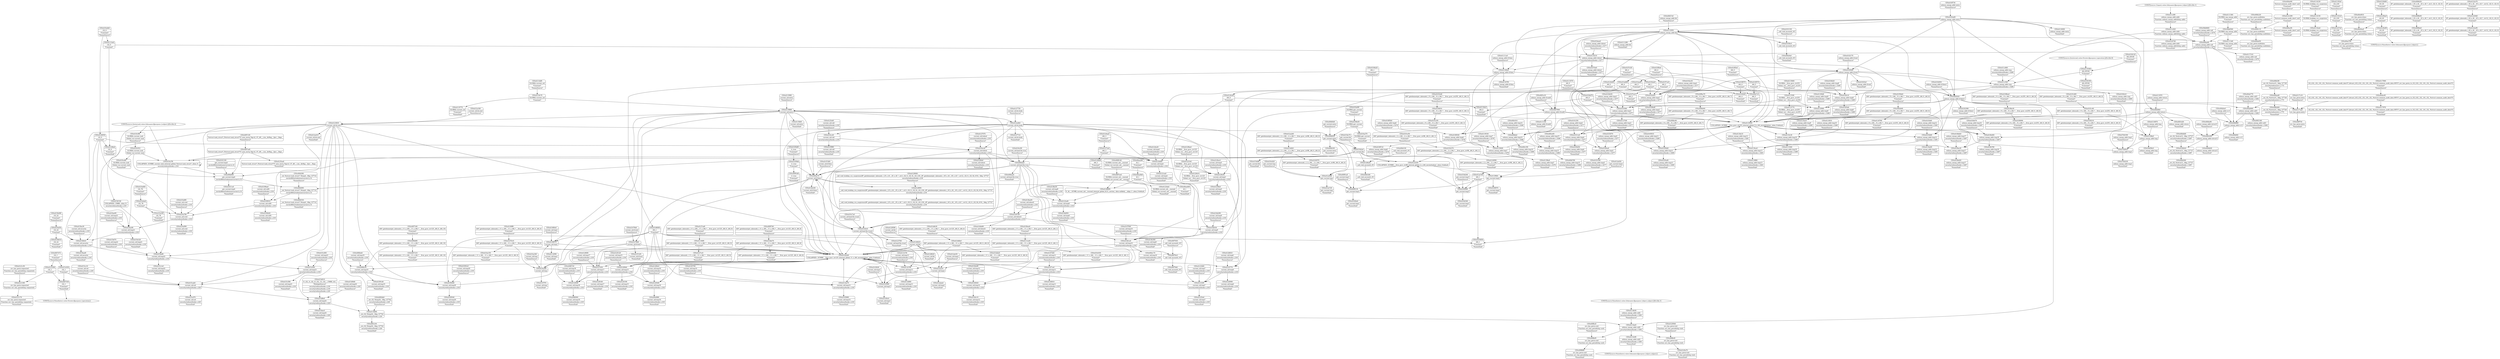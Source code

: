 digraph {
	CE0x40f7470 [shape=record,shape=Mrecord,label="{CE0x40f7470|i32_1|*Constant*|*SummSource*}"]
	CE0x4120190 [shape=record,shape=Mrecord,label="{CE0x4120190|current_sid:tmp15|security/selinux/hooks.c,218|*SummSink*}"]
	CE0x4110ac0 [shape=record,shape=Mrecord,label="{CE0x4110ac0|selinux_mmap_addr:tmp9|security/selinux/hooks.c,3280|*SummSink*}"]
	CE0x4124bd0 [shape=record,shape=Mrecord,label="{CE0x4124bd0|i64_3|*Constant*|*SummSink*}"]
	CE0x4109910 [shape=record,shape=Mrecord,label="{CE0x4109910|current_sid:call4|security/selinux/hooks.c,218}"]
	CE0x4102dc0 [shape=record,shape=Mrecord,label="{CE0x4102dc0|selinux_mmap_addr:tmp2|security/selinux/hooks.c,3277}"]
	CE0x41042c0 [shape=record,shape=Mrecord,label="{CE0x41042c0|selinux_mmap_addr:cmp|security/selinux/hooks.c,3280|*SummSink*}"]
	CE0x412a720 [shape=record,shape=Mrecord,label="{CE0x412a720|get_current:tmp|*SummSink*}"]
	CE0x415c1e0 [shape=record,shape=Mrecord,label="{CE0x415c1e0|current_sid:tmp22|security/selinux/hooks.c,218|*SummSink*}"]
	CE0x4148070 [shape=record,shape=Mrecord,label="{CE0x4148070|current_sid:tmp1}"]
	CE0x4107de0 [shape=record,shape=Mrecord,label="{CE0x4107de0|selinux_mmap_addr:tobool|security/selinux/hooks.c,3277|*SummSink*}"]
	CE0x40fe530 [shape=record,shape=Mrecord,label="{CE0x40fe530|_call_void_mcount()_#3|*SummSource*}"]
	CE0x4147d00 [shape=record,shape=Mrecord,label="{CE0x4147d00|current_sid:if.then|*SummSource*}"]
	CE0x410f070 [shape=record,shape=Mrecord,label="{CE0x410f070|i64_4|*Constant*}"]
	CE0x4145b80 [shape=record,shape=Mrecord,label="{CE0x4145b80|i1_true|*Constant*|*SummSource*}"]
	CE0x4102b50 [shape=record,shape=Mrecord,label="{CE0x4102b50|selinux_mmap_addr:tmp3|security/selinux/hooks.c,3277|*SummSource*}"]
	CE0x4144810 [shape=record,shape=Mrecord,label="{CE0x4144810|current_sid:tmp11|security/selinux/hooks.c,218|*SummSink*}"]
	CE0x40fac00 [shape=record,shape=Mrecord,label="{CE0x40fac00|%struct.common_audit_data*_null|*Constant*|*SummSink*}"]
	CE0x41280f0 [shape=record,shape=Mrecord,label="{CE0x41280f0|current_sid:tmp17|security/selinux/hooks.c,218|*SummSource*}"]
	CE0x410a0f0 [shape=record,shape=Mrecord,label="{CE0x410a0f0|GLOBAL:get_current|*Constant*|*SummSource*}"]
	CE0x4144920 [shape=record,shape=Mrecord,label="{CE0x4144920|current_sid:tmp12|security/selinux/hooks.c,218}"]
	CE0x40fe5d0 [shape=record,shape=Mrecord,label="{CE0x40fe5d0|_call_void_mcount()_#3|*SummSink*}"]
	CE0x5607900 [shape=record,shape=Mrecord,label="{CE0x5607900|selinux_mmap_addr:if.end4}"]
	CE0x4126fa0 [shape=record,shape=Mrecord,label="{CE0x4126fa0|current_sid:tobool|security/selinux/hooks.c,218|*SummSink*}"]
	CE0x4101d00 [shape=record,shape=Mrecord,label="{CE0x4101d00|i64*_getelementptr_inbounds_(_9_x_i64_,_9_x_i64_*___llvm_gcov_ctr255,_i64_0,_i64_0)|*Constant*|*SummSource*}"]
	CE0x412a2d0 [shape=record,shape=Mrecord,label="{CE0x412a2d0|i64*_getelementptr_inbounds_(_2_x_i64_,_2_x_i64_*___llvm_gcov_ctr98,_i64_0,_i64_0)|*Constant*|*SummSource*}"]
	CE0x41111a0 [shape=record,shape=Mrecord,label="{CE0x41111a0|selinux_mmap_addr:if.then|*SummSource*}"]
	CE0x4114230 [shape=record,shape=Mrecord,label="{CE0x4114230|GLOBAL:lockdep_rcu_suspicious|*Constant*|*SummSource*}"]
	CE0x410a990 [shape=record,shape=Mrecord,label="{CE0x410a990|current_sid:cred|security/selinux/hooks.c,218|*SummSink*}"]
	CE0x41227e0 [shape=record,shape=Mrecord,label="{CE0x41227e0|i32_218|*Constant*|*SummSink*}"]
	CE0x41232f0 [shape=record,shape=Mrecord,label="{CE0x41232f0|current_sid:tmp7|security/selinux/hooks.c,218}"]
	CE0x41108e0 [shape=record,shape=Mrecord,label="{CE0x41108e0|selinux_mmap_addr:tmp}"]
	CE0x4124db0 [shape=record,shape=Mrecord,label="{CE0x4124db0|current_sid:tmp4|security/selinux/hooks.c,218}"]
	CE0x40fc010 [shape=record,shape=Mrecord,label="{CE0x40fc010|selinux_mmap_addr:tmp14|security/selinux/hooks.c,3286|*SummSource*}"]
	CE0x4110210 [shape=record,shape=Mrecord,label="{CE0x4110210|selinux_mmap_addr:tobool|security/selinux/hooks.c,3277}"]
	CE0x4107ec0 [shape=record,shape=Mrecord,label="{CE0x4107ec0|i64_2|*Constant*|*SummSink*}"]
	CE0x40fd0d0 [shape=record,shape=Mrecord,label="{CE0x40fd0d0|get_current:entry|*SummSource*}"]
	CE0x415df20 [shape=record,shape=Mrecord,label="{CE0x415df20|i64*_getelementptr_inbounds_(_2_x_i64_,_2_x_i64_*___llvm_gcov_ctr98,_i64_0,_i64_0)|*Constant*}"]
	CE0x4123830 [shape=record,shape=Mrecord,label="{CE0x4123830|current_sid:do.end}"]
	CE0x4120e90 [shape=record,shape=Mrecord,label="{CE0x4120e90|i16_45|*Constant*|*SummSink*}"]
	CE0x4147f70 [shape=record,shape=Mrecord,label="{CE0x4147f70|current_sid:tmp|*SummSink*}"]
	CE0x40fea70 [shape=record,shape=Mrecord,label="{CE0x40fea70|current_sid:if.then}"]
	CE0x4111e20 [shape=record,shape=Mrecord,label="{CE0x4111e20|i64*_getelementptr_inbounds_(_11_x_i64_,_11_x_i64_*___llvm_gcov_ctr125,_i64_0,_i64_1)|*Constant*}"]
	CE0x41137d0 [shape=record,shape=Mrecord,label="{CE0x41137d0|selinux_mmap_addr:tmp3|security/selinux/hooks.c,3277|*SummSink*}"]
	CE0x4120940 [shape=record,shape=Mrecord,label="{CE0x4120940|avc_has_perm:tsid|Function::avc_has_perm&Arg::tsid::|*SummSource*}"]
	CE0x4102650 [shape=record,shape=Mrecord,label="{CE0x4102650|selinux_mmap_addr:if.then1|*SummSource*}"]
	CE0x40fd280 [shape=record,shape=Mrecord,label="{CE0x40fd280|_ret_%struct.task_struct*_%tmp4,_!dbg_!27714|./arch/x86/include/asm/current.h,14|*SummSource*}"]
	CE0x40ff750 [shape=record,shape=Mrecord,label="{CE0x40ff750|avc_has_perm:entry|*SummSink*}"]
	CE0x40faa40 [shape=record,shape=Mrecord,label="{CE0x40faa40|selinux_mmap_addr:call|security/selinux/hooks.c,3276}"]
	CE0x40e9ea0 [shape=record,shape=Mrecord,label="{CE0x40e9ea0|avc_has_perm:tclass|Function::avc_has_perm&Arg::tclass::}"]
	CE0x40f6eb0 [shape=record,shape=Mrecord,label="{CE0x40f6eb0|current_sid:tmp19|security/selinux/hooks.c,218|*SummSource*}"]
	CE0x4114ae0 [shape=record,shape=Mrecord,label="{CE0x4114ae0|selinux_mmap_addr:call2|security/selinux/hooks.c,3281}"]
	CE0x4111280 [shape=record,shape=Mrecord,label="{CE0x4111280|selinux_mmap_addr:bb|*SummSink*}"]
	CE0x4128620 [shape=record,shape=Mrecord,label="{CE0x4128620|current_sid:bb|*SummSink*}"]
	CE0x40fa7c0 [shape=record,shape=Mrecord,label="{CE0x40fa7c0|i64_5|*Constant*|*SummSink*}"]
	CE0x415b7d0 [shape=record,shape=Mrecord,label="{CE0x415b7d0|COLLAPSED:_CMRE:_elem_0::|security/selinux/hooks.c,218}"]
	CE0x4120d60 [shape=record,shape=Mrecord,label="{CE0x4120d60|i16_45|*Constant*|*SummSource*}"]
	CE0x40f7ad0 [shape=record,shape=Mrecord,label="{CE0x40f7ad0|%struct.task_struct*_(%struct.task_struct**)*_asm_movq_%gs:$_1:P_,$0_,_r,im,_dirflag_,_fpsr_,_flags_}"]
	CE0x412aba0 [shape=record,shape=Mrecord,label="{CE0x412aba0|current_sid:tmp2|*SummSink*}"]
	CE0x414de70 [shape=record,shape=Mrecord,label="{CE0x414de70|i64*_getelementptr_inbounds_(_11_x_i64_,_11_x_i64_*___llvm_gcov_ctr125,_i64_0,_i64_8)|*Constant*}"]
	CE0x410af30 [shape=record,shape=Mrecord,label="{CE0x410af30|i32_22|*Constant*}"]
	CE0x4129d10 [shape=record,shape=Mrecord,label="{CE0x4129d10|GLOBAL:__llvm_gcov_ctr125|Global_var:__llvm_gcov_ctr125|*SummSink*}"]
	CE0x41470b0 [shape=record,shape=Mrecord,label="{CE0x41470b0|current_sid:tmp10|security/selinux/hooks.c,218|*SummSource*}"]
	CE0x41277c0 [shape=record,shape=Mrecord,label="{CE0x41277c0|current_sid:do.body|*SummSink*}"]
	CE0x414d8a0 [shape=record,shape=Mrecord,label="{CE0x414d8a0|i64*_getelementptr_inbounds_(_11_x_i64_,_11_x_i64_*___llvm_gcov_ctr125,_i64_0,_i64_6)|*Constant*}"]
	CE0x4109090 [shape=record,shape=Mrecord,label="{CE0x4109090|i64*_getelementptr_inbounds_(_9_x_i64_,_9_x_i64_*___llvm_gcov_ctr255,_i64_0,_i64_8)|*Constant*|*SummSink*}"]
	CE0x4126810 [shape=record,shape=Mrecord,label="{CE0x4126810|current_sid:tmp6|security/selinux/hooks.c,218|*SummSource*}"]
	"CONST[source:0(mediator),value:2(dynamic)][purpose:{object}]"
	CE0x41136c0 [shape=record,shape=Mrecord,label="{CE0x41136c0|i64_0|*Constant*|*SummSink*}"]
	CE0x56b6560 [shape=record,shape=Mrecord,label="{CE0x56b6560|GLOBAL:cap_mmap_addr|*Constant*}"]
	CE0x4101060 [shape=record,shape=Mrecord,label="{CE0x4101060|selinux_mmap_addr:tmp3|security/selinux/hooks.c,3277}"]
	CE0x4107ce0 [shape=record,shape=Mrecord,label="{CE0x4107ce0|i64_2|*Constant*}"]
	CE0x4127070 [shape=record,shape=Mrecord,label="{CE0x4127070|current_sid:tobool|security/selinux/hooks.c,218|*SummSource*}"]
	CE0x41167f0 [shape=record,shape=Mrecord,label="{CE0x41167f0|selinux_mmap_addr:if.then|*SummSink*}"]
	CE0x415b610 [shape=record,shape=Mrecord,label="{CE0x415b610|i32_22|*Constant*|*SummSink*}"]
	CE0x4126b20 [shape=record,shape=Mrecord,label="{CE0x4126b20|_call_void_mcount()_#3}"]
	CE0x414a260 [shape=record,shape=Mrecord,label="{CE0x414a260|current_sid:tmp}"]
	CE0x40fe690 [shape=record,shape=Mrecord,label="{CE0x40fe690|get_current:tmp4|./arch/x86/include/asm/current.h,14}"]
	CE0x41113d0 [shape=record,shape=Mrecord,label="{CE0x41113d0|GLOBAL:cap_mmap_addr|*Constant*|*SummSink*}"]
	CE0x41026e0 [shape=record,shape=Mrecord,label="{CE0x41026e0|get_current:tmp1|*SummSink*}"]
	CE0x41155f0 [shape=record,shape=Mrecord,label="{CE0x41155f0|GLOBAL:__llvm_gcov_ctr255|Global_var:__llvm_gcov_ctr255}"]
	CE0x4119530 [shape=record,shape=Mrecord,label="{CE0x4119530|selinux_mmap_addr:tmp7|security/selinux/hooks.c,3278|*SummSource*}"]
	CE0x412ab30 [shape=record,shape=Mrecord,label="{CE0x412ab30|current_sid:tmp2|*SummSource*}"]
	CE0x414a340 [shape=record,shape=Mrecord,label="{CE0x414a340|current_sid:tmp|*SummSource*}"]
	CE0x40f1230 [shape=record,shape=Mrecord,label="{CE0x40f1230|_ret_i32_%tmp24,_!dbg_!27742|security/selinux/hooks.c,220|*SummSink*}"]
	CE0x41436c0 [shape=record,shape=Mrecord,label="{CE0x41436c0|current_sid:tmp3|*SummSink*}"]
	CE0x40f27e0 [shape=record,shape=Mrecord,label="{CE0x40f27e0|selinux_mmap_addr:bb|*SummSource*}"]
	CE0x41611a0 [shape=record,shape=Mrecord,label="{CE0x41611a0|get_current:tmp4|./arch/x86/include/asm/current.h,14|*SummSink*}"]
	CE0x4111040 [shape=record,shape=Mrecord,label="{CE0x4111040|selinux_mmap_addr:tmp10|security/selinux/hooks.c,3280|*SummSink*}"]
	CE0x57b0190 [shape=record,shape=Mrecord,label="{CE0x57b0190|selinux_mmap_addr:tmp1|*SummSource*}"]
	CE0x40f1e10 [shape=record,shape=Mrecord,label="{CE0x40f1e10|selinux_mmap_addr:if.end4|*SummSource*}"]
	CE0x41497d0 [shape=record,shape=Mrecord,label="{CE0x41497d0|current_sid:tobool1|security/selinux/hooks.c,218}"]
	CE0x4100d50 [shape=record,shape=Mrecord,label="{CE0x4100d50|selinux_mmap_addr:tmp4|security/selinux/hooks.c,3277|*SummSink*}"]
	CE0x4123250 [shape=record,shape=Mrecord,label="{CE0x4123250|COLLAPSED:_GCMRE___llvm_gcov_ctr98_internal_global_2_x_i64_zeroinitializer:_elem_0:default:}"]
	CE0x40faed0 [shape=record,shape=Mrecord,label="{CE0x40faed0|_ret_i32_%retval.0,_!dbg_!27728|security/selinux/avc.c,775}"]
	CE0x40fdb00 [shape=record,shape=Mrecord,label="{CE0x40fdb00|selinux_mmap_addr:retval.0|*SummSink*}"]
	CE0x4104bd0 [shape=record,shape=Mrecord,label="{CE0x4104bd0|selinux_mmap_addr:tmp2|security/selinux/hooks.c,3277|*SummSink*}"]
	CE0x4129fb0 [shape=record,shape=Mrecord,label="{CE0x4129fb0|get_current:tmp2}"]
	CE0x415dc70 [shape=record,shape=Mrecord,label="{CE0x415dc70|get_current:bb|*SummSource*}"]
	CE0x4127ad0 [shape=record,shape=Mrecord,label="{CE0x4127ad0|i64*_getelementptr_inbounds_(_11_x_i64_,_11_x_i64_*___llvm_gcov_ctr125,_i64_0,_i64_9)|*Constant*|*SummSource*}"]
	CE0x414b850 [shape=record,shape=Mrecord,label="{CE0x414b850|current_sid:tmp8|security/selinux/hooks.c,218|*SummSink*}"]
	CE0x41085b0 [shape=record,shape=Mrecord,label="{CE0x41085b0|selinux_mmap_addr:tmp6|security/selinux/hooks.c,3278|*SummSource*}"]
	CE0x41278b0 [shape=record,shape=Mrecord,label="{CE0x41278b0|current_sid:if.end}"]
	CE0x41100d0 [shape=record,shape=Mrecord,label="{CE0x41100d0|selinux_mmap_addr:tmp9|security/selinux/hooks.c,3280|*SummSource*}"]
	CE0x4119400 [shape=record,shape=Mrecord,label="{CE0x4119400|selinux_mmap_addr:tmp7|security/selinux/hooks.c,3278}"]
	CE0x4113570 [shape=record,shape=Mrecord,label="{CE0x4113570|i64_0|*Constant*|*SummSource*}"]
	CE0x415d9d0 [shape=record,shape=Mrecord,label="{CE0x415d9d0|current_sid:tmp24|security/selinux/hooks.c,220|*SummSource*}"]
	CE0x414a150 [shape=record,shape=Mrecord,label="{CE0x414a150|i64*_getelementptr_inbounds_(_11_x_i64_,_11_x_i64_*___llvm_gcov_ctr125,_i64_0,_i64_0)|*Constant*|*SummSink*}"]
	CE0x4101a50 [shape=record,shape=Mrecord,label="{CE0x4101a50|i64*_getelementptr_inbounds_(_9_x_i64_,_9_x_i64_*___llvm_gcov_ctr255,_i64_0,_i64_3)|*Constant*|*SummSink*}"]
	CE0x4117c10 [shape=record,shape=Mrecord,label="{CE0x4117c10|avc_has_perm:entry|*SummSource*}"]
	CE0x4102380 [shape=record,shape=Mrecord,label="{CE0x4102380|selinux_mmap_addr:if.then1|*SummSink*}"]
	CE0x410a270 [shape=record,shape=Mrecord,label="{CE0x410a270|GLOBAL:get_current|*Constant*|*SummSink*}"]
	CE0x410f3d0 [shape=record,shape=Mrecord,label="{CE0x410f3d0|selinux_mmap_addr:tmp8|security/selinux/hooks.c,3280|*SummSink*}"]
	CE0x41036c0 [shape=record,shape=Mrecord,label="{CE0x41036c0|_call_void_mcount()_#3}"]
	CE0x4125770 [shape=record,shape=Mrecord,label="{CE0x4125770|current_sid:tmp6|security/selinux/hooks.c,218}"]
	CE0x4125aa0 [shape=record,shape=Mrecord,label="{CE0x4125aa0|%struct.task_struct*_(%struct.task_struct**)*_asm_movq_%gs:$_1:P_,$0_,_r,im,_dirflag_,_fpsr_,_flags_|*SummSink*}"]
	CE0x415cc10 [shape=record,shape=Mrecord,label="{CE0x415cc10|current_sid:sid|security/selinux/hooks.c,220|*SummSource*}"]
	CE0x4120440 [shape=record,shape=Mrecord,label="{CE0x4120440|current_sid:tmp16|security/selinux/hooks.c,218}"]
	CE0x4120120 [shape=record,shape=Mrecord,label="{CE0x4120120|current_sid:tmp15|security/selinux/hooks.c,218|*SummSource*}"]
	CE0x40fdf40 [shape=record,shape=Mrecord,label="{CE0x40fdf40|selinux_mmap_addr:rc.0|*SummSink*}"]
	CE0x4162970 [shape=record,shape=Mrecord,label="{CE0x4162970|i64*_getelementptr_inbounds_(_2_x_i64_,_2_x_i64_*___llvm_gcov_ctr98,_i64_0,_i64_0)|*Constant*|*SummSink*}"]
	CE0x414a2d0 [shape=record,shape=Mrecord,label="{CE0x414a2d0|COLLAPSED:_GCMRE___llvm_gcov_ctr125_internal_global_11_x_i64_zeroinitializer:_elem_0:default:}"]
	CE0x4124e20 [shape=record,shape=Mrecord,label="{CE0x4124e20|current_sid:tmp4|security/selinux/hooks.c,218|*SummSource*}"]
	CE0x411b7f0 [shape=record,shape=Mrecord,label="{CE0x411b7f0|current_sid:tmp13|security/selinux/hooks.c,218|*SummSource*}"]
	CE0x54d58c0 [shape=record,shape=Mrecord,label="{CE0x54d58c0|selinux_mmap_addr:tmp|*SummSink*}"]
	CE0x4129000 [shape=record,shape=Mrecord,label="{CE0x4129000|_call_void_lockdep_rcu_suspicious(i8*_getelementptr_inbounds_(_25_x_i8_,_25_x_i8_*_.str3,_i32_0,_i32_0),_i32_218,_i8*_getelementptr_inbounds_(_45_x_i8_,_45_x_i8_*_.str12,_i32_0,_i32_0))_#10,_!dbg_!27727|security/selinux/hooks.c,218|*SummSource*}"]
	CE0x415dac0 [shape=record,shape=Mrecord,label="{CE0x415dac0|current_sid:tmp24|security/selinux/hooks.c,220|*SummSink*}"]
	CE0x40f91a0 [shape=record,shape=Mrecord,label="{CE0x40f91a0|get_current:tmp1|*SummSource*}"]
	CE0x40f8140 [shape=record,shape=Mrecord,label="{CE0x40f8140|GLOBAL:current_sid.__warned|Global_var:current_sid.__warned|*SummSource*}"]
	CE0x4104b20 [shape=record,shape=Mrecord,label="{CE0x4104b20|i64_1|*Constant*|*SummSource*}"]
	CE0x415c930 [shape=record,shape=Mrecord,label="{CE0x415c930|i32_1|*Constant*}"]
	CE0x4127cc0 [shape=record,shape=Mrecord,label="{CE0x4127cc0|i64*_getelementptr_inbounds_(_11_x_i64_,_11_x_i64_*___llvm_gcov_ctr125,_i64_0,_i64_9)|*Constant*|*SummSink*}"]
	CE0x4109ba0 [shape=record,shape=Mrecord,label="{CE0x4109ba0|current_sid:call4|security/selinux/hooks.c,218|*SummSource*}"]
	CE0x41258e0 [shape=record,shape=Mrecord,label="{CE0x41258e0|current_sid:tmp5|security/selinux/hooks.c,218|*SummSink*}"]
	CE0x4145880 [shape=record,shape=Mrecord,label="{CE0x4145880|current_sid:tmp14|security/selinux/hooks.c,218|*SummSink*}"]
	CE0x412a7b0 [shape=record,shape=Mrecord,label="{CE0x412a7b0|i64_1|*Constant*}"]
	CE0x40fd490 [shape=record,shape=Mrecord,label="{CE0x40fd490|_ret_%struct.task_struct*_%tmp4,_!dbg_!27714|./arch/x86/include/asm/current.h,14}"]
	CE0x41459b0 [shape=record,shape=Mrecord,label="{CE0x41459b0|i1_true|*Constant*}"]
	CE0x410e3f0 [shape=record,shape=Mrecord,label="{CE0x410e3f0|current_sid:land.lhs.true|*SummSource*}"]
	CE0x41029d0 [shape=record,shape=Mrecord,label="{CE0x41029d0|selinux_mmap_addr:if.end}"]
	CE0x4105bb0 [shape=record,shape=Mrecord,label="{CE0x4105bb0|i64*_getelementptr_inbounds_(_9_x_i64_,_9_x_i64_*___llvm_gcov_ctr255,_i64_0,_i64_6)|*Constant*|*SummSource*}"]
	CE0x40f8de0 [shape=record,shape=Mrecord,label="{CE0x40f8de0|i8*_getelementptr_inbounds_(_25_x_i8_,_25_x_i8_*_.str3,_i32_0,_i32_0)|*Constant*|*SummSink*}"]
	CE0x4110870 [shape=record,shape=Mrecord,label="{CE0x4110870|selinux_mmap_addr:tmp|*SummSource*}"]
	CE0x415c0e0 [shape=record,shape=Mrecord,label="{CE0x415c0e0|current_sid:tmp23|security/selinux/hooks.c,218}"]
	CE0x40fb220 [shape=record,shape=Mrecord,label="{CE0x40fb220|avc_has_perm:auditdata|Function::avc_has_perm&Arg::auditdata::|*SummSource*}"]
	CE0x4100ea0 [shape=record,shape=Mrecord,label="{CE0x4100ea0|selinux_mmap_addr:tmp5|security/selinux/hooks.c,3277}"]
	CE0x41480e0 [shape=record,shape=Mrecord,label="{CE0x41480e0|current_sid:tmp1|*SummSource*}"]
	CE0x4121300 [shape=record,shape=Mrecord,label="{CE0x4121300|avc_has_perm:requested|Function::avc_has_perm&Arg::requested::}"]
	CE0x411c540 [shape=record,shape=Mrecord,label="{CE0x411c540|selinux_mmap_addr:cmp|security/selinux/hooks.c,3280}"]
	CE0x40fbc60 [shape=record,shape=Mrecord,label="{CE0x40fbc60|i64*_getelementptr_inbounds_(_9_x_i64_,_9_x_i64_*___llvm_gcov_ctr255,_i64_0,_i64_7)|*Constant*|*SummSink*}"]
	CE0x4124990 [shape=record,shape=Mrecord,label="{CE0x4124990|i64*_getelementptr_inbounds_(_2_x_i64_,_2_x_i64_*___llvm_gcov_ctr98,_i64_0,_i64_1)|*Constant*|*SummSink*}"]
	CE0x40f9130 [shape=record,shape=Mrecord,label="{CE0x40f9130|get_current:tmp1}"]
	CE0x4123ed0 [shape=record,shape=Mrecord,label="{CE0x4123ed0|current_sid:tmp8|security/selinux/hooks.c,218}"]
	CE0x4110c30 [shape=record,shape=Mrecord,label="{CE0x4110c30|selinux_mmap_addr:tmp10|security/selinux/hooks.c,3280}"]
	CE0x41093c0 [shape=record,shape=Mrecord,label="{CE0x41093c0|current_sid:tmp20|security/selinux/hooks.c,218|*SummSource*}"]
	CE0x4129e50 [shape=record,shape=Mrecord,label="{CE0x4129e50|current_sid:tmp5|security/selinux/hooks.c,218}"]
	CE0x40fba70 [shape=record,shape=Mrecord,label="{CE0x40fba70|i64*_getelementptr_inbounds_(_9_x_i64_,_9_x_i64_*___llvm_gcov_ctr255,_i64_0,_i64_7)|*Constant*|*SummSource*}"]
	CE0x4119770 [shape=record,shape=Mrecord,label="{CE0x4119770|GLOBAL:current_sid|*Constant*|*SummSink*}"]
	CE0x41479b0 [shape=record,shape=Mrecord,label="{CE0x41479b0|current_sid:if.end|*SummSource*}"]
	CE0x410a7f0 [shape=record,shape=Mrecord,label="{CE0x410a7f0|COLLAPSED:_GCMRE_current_task_external_global_%struct.task_struct*:_elem_0::|security/selinux/hooks.c,218}"]
	CE0x4117310 [shape=record,shape=Mrecord,label="{CE0x4117310|selinux_mmap_addr:call|security/selinux/hooks.c,3276|*SummSink*}"]
	CE0x4147a50 [shape=record,shape=Mrecord,label="{CE0x4147a50|current_sid:if.end|*SummSink*}"]
	CE0x411b780 [shape=record,shape=Mrecord,label="{CE0x411b780|current_sid:tmp13|security/selinux/hooks.c,218}"]
	CE0x4109240 [shape=record,shape=Mrecord,label="{CE0x4109240|current_sid:tmp20|security/selinux/hooks.c,218}"]
	CE0x4149ff0 [shape=record,shape=Mrecord,label="{CE0x4149ff0|i64*_getelementptr_inbounds_(_11_x_i64_,_11_x_i64_*___llvm_gcov_ctr125,_i64_0,_i64_0)|*Constant*|*SummSource*}"]
	CE0x415c580 [shape=record,shape=Mrecord,label="{CE0x415c580|current_sid:tmp23|security/selinux/hooks.c,218|*SummSink*}"]
	CE0x40f7930 [shape=record,shape=Mrecord,label="{CE0x40f7930|_call_void_mcount()_#3|*SummSource*}"]
	CE0x4128160 [shape=record,shape=Mrecord,label="{CE0x4128160|current_sid:tmp17|security/selinux/hooks.c,218|*SummSink*}"]
	CE0x40f6900 [shape=record,shape=Mrecord,label="{CE0x40f6900|current_sid:tmp18|security/selinux/hooks.c,218|*SummSink*}"]
	"CONST[source:0(mediator),value:2(dynamic)][purpose:{object,subject}]"
	CE0x4108540 [shape=record,shape=Mrecord,label="{CE0x4108540|selinux_mmap_addr:tmp6|security/selinux/hooks.c,3278}"]
	CE0x56b6660 [shape=record,shape=Mrecord,label="{CE0x56b6660|selinux_mmap_addr:call|security/selinux/hooks.c,3276|*SummSource*}"]
	CE0x4120be0 [shape=record,shape=Mrecord,label="{CE0x4120be0|i16_45|*Constant*}"]
	CE0x410a5f0 [shape=record,shape=Mrecord,label="{CE0x410a5f0|i32_78|*Constant*|*SummSink*}"]
	CE0x4114150 [shape=record,shape=Mrecord,label="{CE0x4114150|GLOBAL:lockdep_rcu_suspicious|*Constant*}"]
	CE0x40f7210 [shape=record,shape=Mrecord,label="{CE0x40f7210|i64*_getelementptr_inbounds_(_11_x_i64_,_11_x_i64_*___llvm_gcov_ctr125,_i64_0,_i64_10)|*Constant*|*SummSink*}"]
	CE0x4104190 [shape=record,shape=Mrecord,label="{CE0x4104190|i64_65536|*Constant*|*SummSink*}"]
	CE0x4143440 [shape=record,shape=Mrecord,label="{CE0x4143440|current_sid:tmp3}"]
	CE0x410f730 [shape=record,shape=Mrecord,label="{CE0x410f730|selinux_mmap_addr:entry|*SummSource*}"]
	CE0x40feea0 [shape=record,shape=Mrecord,label="{CE0x40feea0|current_sid:land.lhs.true|*SummSink*}"]
	CE0x4101e50 [shape=record,shape=Mrecord,label="{CE0x4101e50|i64*_getelementptr_inbounds_(_2_x_i64_,_2_x_i64_*___llvm_gcov_ctr98,_i64_0,_i64_1)|*Constant*|*SummSource*}"]
	CE0x40f9500 [shape=record,shape=Mrecord,label="{CE0x40f9500|i64*_getelementptr_inbounds_(_11_x_i64_,_11_x_i64_*___llvm_gcov_ctr125,_i64_0,_i64_8)|*Constant*|*SummSink*}"]
	CE0x4111360 [shape=record,shape=Mrecord,label="{CE0x4111360|GLOBAL:cap_mmap_addr|*Constant*|*SummSource*}"]
	CE0x40fda90 [shape=record,shape=Mrecord,label="{CE0x40fda90|selinux_mmap_addr:retval.0|*SummSource*}"]
	CE0x4148000 [shape=record,shape=Mrecord,label="{CE0x4148000|i64_1|*Constant*}"]
	"CONST[source:2(external),value:0(static)][purpose:{operation}][SrcIdx:0]"
	CE0x40fa8d0 [shape=record,shape=Mrecord,label="{CE0x40fa8d0|i64*_getelementptr_inbounds_(_9_x_i64_,_9_x_i64_*___llvm_gcov_ctr255,_i64_0,_i64_6)|*Constant*}"]
	CE0x4117970 [shape=record,shape=Mrecord,label="{CE0x4117970|i32_(i32,_i32,_i16,_i32,_%struct.common_audit_data*)*_bitcast_(i32_(i32,_i32,_i16,_i32,_%struct.common_audit_data.495*)*_avc_has_perm_to_i32_(i32,_i32,_i16,_i32,_%struct.common_audit_data*)*)|*Constant*|*SummSink*}"]
	CE0x4129ec0 [shape=record,shape=Mrecord,label="{CE0x4129ec0|current_sid:tmp5|security/selinux/hooks.c,218|*SummSource*}"]
	CE0x40f6d80 [shape=record,shape=Mrecord,label="{CE0x40f6d80|i64*_getelementptr_inbounds_(_11_x_i64_,_11_x_i64_*___llvm_gcov_ctr125,_i64_0,_i64_10)|*Constant*}"]
	CE0x410bbb0 [shape=record,shape=Mrecord,label="{CE0x410bbb0|selinux_mmap_addr:tmp17|security/selinux/hooks.c,3287|*SummSource*}"]
	CE0x41221b0 [shape=record,shape=Mrecord,label="{CE0x41221b0|GLOBAL:__llvm_gcov_ctr125|Global_var:__llvm_gcov_ctr125}"]
	CE0x414dde0 [shape=record,shape=Mrecord,label="{CE0x414dde0|i64*_getelementptr_inbounds_(_11_x_i64_,_11_x_i64_*___llvm_gcov_ctr125,_i64_0,_i64_6)|*Constant*|*SummSink*}"]
	CE0x40fc190 [shape=record,shape=Mrecord,label="{CE0x40fc190|selinux_mmap_addr:tmp14|security/selinux/hooks.c,3286|*SummSink*}"]
	CE0x410bd20 [shape=record,shape=Mrecord,label="{CE0x410bd20|selinux_mmap_addr:tmp17|security/selinux/hooks.c,3287|*SummSink*}"]
	CE0x4119390 [shape=record,shape=Mrecord,label="{CE0x4119390|i64_65536|*Constant*}"]
	CE0x415b320 [shape=record,shape=Mrecord,label="{CE0x415b320|current_sid:tmp21|security/selinux/hooks.c,218|*SummSink*}"]
	CE0x415b490 [shape=record,shape=Mrecord,label="{CE0x415b490|i32_22|*Constant*|*SummSource*}"]
	CE0x410eee0 [shape=record,shape=Mrecord,label="{CE0x410eee0|selinux_mmap_addr:tobool|security/selinux/hooks.c,3277|*SummSource*}"]
	CE0x410c030 [shape=record,shape=Mrecord,label="{CE0x410c030|i64*_getelementptr_inbounds_(_11_x_i64_,_11_x_i64_*___llvm_gcov_ctr125,_i64_0,_i64_1)|*Constant*|*SummSink*}"]
	CE0x4103650 [shape=record,shape=Mrecord,label="{CE0x4103650|i64_1|*Constant*|*SummSink*}"]
	CE0x40fd020 [shape=record,shape=Mrecord,label="{CE0x40fd020|get_current:entry}"]
	CE0x414a860 [shape=record,shape=Mrecord,label="{CE0x414a860|i64_4|*Constant*}"]
	CE0x40fd530 [shape=record,shape=Mrecord,label="{CE0x40fd530|_ret_%struct.task_struct*_%tmp4,_!dbg_!27714|./arch/x86/include/asm/current.h,14|*SummSink*}"]
	CE0x4160870 [shape=record,shape=Mrecord,label="{CE0x4160870|get_current:tmp2|*SummSink*}"]
	CE0x412a340 [shape=record,shape=Mrecord,label="{CE0x412a340|current_sid:do.end|*SummSource*}"]
	CE0x414aaf0 [shape=record,shape=Mrecord,label="{CE0x414aaf0|i64_5|*Constant*}"]
	CE0x4103bf0 [shape=record,shape=Mrecord,label="{CE0x4103bf0|selinux_mmap_addr:tmp12|security/selinux/hooks.c,3281|*SummSource*}"]
	CE0x410c7a0 [shape=record,shape=Mrecord,label="{CE0x410c7a0|current_sid:land.lhs.true2|*SummSource*}"]
	CE0x410bea0 [shape=record,shape=Mrecord,label="{CE0x410bea0|i64*_getelementptr_inbounds_(_11_x_i64_,_11_x_i64_*___llvm_gcov_ctr125,_i64_0,_i64_1)|*Constant*|*SummSource*}"]
	CE0x4109d20 [shape=record,shape=Mrecord,label="{CE0x4109d20|current_sid:call4|security/selinux/hooks.c,218|*SummSink*}"]
	CE0x412a4b0 [shape=record,shape=Mrecord,label="{CE0x412a4b0|current_sid:do.body}"]
	CE0x4109e50 [shape=record,shape=Mrecord,label="{CE0x4109e50|GLOBAL:get_current|*Constant*}"]
	CE0x4122a90 [shape=record,shape=Mrecord,label="{CE0x4122a90|i8*_getelementptr_inbounds_(_45_x_i8_,_45_x_i8_*_.str12,_i32_0,_i32_0)|*Constant*|*SummSink*}"]
	CE0x41146f0 [shape=record,shape=Mrecord,label="{CE0x41146f0|i64*_getelementptr_inbounds_(_11_x_i64_,_11_x_i64_*___llvm_gcov_ctr125,_i64_0,_i64_9)|*Constant*}"]
	CE0x410f5e0 [shape=record,shape=Mrecord,label="{CE0x410f5e0|i64_5|*Constant*|*SummSource*}"]
	CE0x40f0db0 [shape=record,shape=Mrecord,label="{CE0x40f0db0|_ret_i32_%tmp24,_!dbg_!27742|security/selinux/hooks.c,220|*SummSource*}"]
	CE0x4118f80 [shape=record,shape=Mrecord,label="{CE0x4118f80|selinux_mmap_addr:tmp13|security/selinux/hooks.c,3281|*SummSink*}"]
	CE0x40ea790 [shape=record,shape=Mrecord,label="{CE0x40ea790|avc_has_perm:tclass|Function::avc_has_perm&Arg::tclass::|*SummSink*}"]
	CE0x4148890 [shape=record,shape=Mrecord,label="{CE0x4148890|0:_i8,_:_GCMR_current_sid.__warned_internal_global_i8_0,_section_.data.unlikely_,_align_1:_elem_0:default:}"]
	CE0x41091d0 [shape=record,shape=Mrecord,label="{CE0x41091d0|current_sid:tmp19|security/selinux/hooks.c,218|*SummSink*}"]
	CE0x4118e10 [shape=record,shape=Mrecord,label="{CE0x4118e10|selinux_mmap_addr:tmp13|security/selinux/hooks.c,3281|*SummSource*}"]
	CE0x40f79d0 [shape=record,shape=Mrecord,label="{CE0x40f79d0|_call_void_mcount()_#3|*SummSink*}"]
	CE0x4102e30 [shape=record,shape=Mrecord,label="{CE0x4102e30|selinux_mmap_addr:tmp2|security/selinux/hooks.c,3277|*SummSource*}"]
	CE0x40ffd80 [shape=record,shape=Mrecord,label="{CE0x40ffd80|avc_has_perm:ssid|Function::avc_has_perm&Arg::ssid::|*SummSink*}"]
	CE0x4108ba0 [shape=record,shape=Mrecord,label="{CE0x4108ba0|i64*_getelementptr_inbounds_(_9_x_i64_,_9_x_i64_*___llvm_gcov_ctr255,_i64_0,_i64_8)|*Constant*|*SummSource*}"]
	CE0x4119880 [shape=record,shape=Mrecord,label="{CE0x4119880|current_sid:entry}"]
	CE0x4114c80 [shape=record,shape=Mrecord,label="{CE0x4114c80|selinux_mmap_addr:call2|security/selinux/hooks.c,3281|*SummSink*}"]
	CE0x4121ea0 [shape=record,shape=Mrecord,label="{CE0x4121ea0|current_sid:tmp4|security/selinux/hooks.c,218|*SummSink*}"]
	CE0x4128580 [shape=record,shape=Mrecord,label="{CE0x4128580|current_sid:bb|*SummSource*}"]
	CE0x410c9f0 [shape=record,shape=Mrecord,label="{CE0x410c9f0|GLOBAL:current_task|Global_var:current_task|*SummSource*}"]
	CE0x41248a0 [shape=record,shape=Mrecord,label="{CE0x41248a0|i32_0|*Constant*|*SummSink*}"]
	CE0x410b9c0 [shape=record,shape=Mrecord,label="{CE0x410b9c0|_ret_i32_%retval.0,_!dbg_!27727|security/selinux/hooks.c,3287}"]
	CE0x412a980 [shape=record,shape=Mrecord,label="{CE0x412a980|get_current:tmp}"]
	CE0x4115770 [shape=record,shape=Mrecord,label="{CE0x4115770|GLOBAL:__llvm_gcov_ctr255|Global_var:__llvm_gcov_ctr255|*SummSink*}"]
	CE0x40f1340 [shape=record,shape=Mrecord,label="{CE0x40f1340|selinux_mmap_addr:call3|security/selinux/hooks.c,3282|*SummSink*}"]
	CE0x41143c0 [shape=record,shape=Mrecord,label="{CE0x41143c0|i32_218|*Constant*}"]
	CE0x414bb80 [shape=record,shape=Mrecord,label="{CE0x414bb80|current_sid:tobool1|security/selinux/hooks.c,218|*SummSink*}"]
	CE0x410d240 [shape=record,shape=Mrecord,label="{CE0x410d240|get_current:tmp3|*SummSource*}"]
	CE0x4147440 [shape=record,shape=Mrecord,label="{CE0x4147440|current_sid:tmp11|security/selinux/hooks.c,218|*SummSource*}"]
	CE0x40fb460 [shape=record,shape=Mrecord,label="{CE0x40fb460|_ret_i32_%retval.0,_!dbg_!27728|security/selinux/avc.c,775|*SummSink*}"]
	CE0x40fbfa0 [shape=record,shape=Mrecord,label="{CE0x40fbfa0|selinux_mmap_addr:tmp14|security/selinux/hooks.c,3286}"]
	CE0x4113050 [shape=record,shape=Mrecord,label="{CE0x4113050|selinux_mmap_addr:bb}"]
	CE0x4105a40 [shape=record,shape=Mrecord,label="{CE0x4105a40|selinux_mmap_addr:tmp11|security/selinux/hooks.c,3280|*SummSink*}"]
	CE0x414b1a0 [shape=record,shape=Mrecord,label="{CE0x414b1a0|current_sid:tmp10|security/selinux/hooks.c,218}"]
	CE0x411ba70 [shape=record,shape=Mrecord,label="{CE0x411ba70|current_sid:tmp14|security/selinux/hooks.c,218}"]
	CE0x4101c40 [shape=record,shape=Mrecord,label="{CE0x4101c40|i64*_getelementptr_inbounds_(_9_x_i64_,_9_x_i64_*___llvm_gcov_ctr255,_i64_0,_i64_0)|*Constant*}"]
	CE0x4128f90 [shape=record,shape=Mrecord,label="{CE0x4128f90|_call_void_lockdep_rcu_suspicious(i8*_getelementptr_inbounds_(_25_x_i8_,_25_x_i8_*_.str3,_i32_0,_i32_0),_i32_218,_i8*_getelementptr_inbounds_(_45_x_i8_,_45_x_i8_*_.str12,_i32_0,_i32_0))_#10,_!dbg_!27727|security/selinux/hooks.c,218}"]
	CE0x4143620 [shape=record,shape=Mrecord,label="{CE0x4143620|current_sid:tmp3|*SummSource*}"]
	CE0x41206c0 [shape=record,shape=Mrecord,label="{CE0x41206c0|current_sid:tmp16|security/selinux/hooks.c,218|*SummSource*}"]
	CE0x4115f70 [shape=record,shape=Mrecord,label="{CE0x4115f70|selinux_mmap_addr:return|*SummSource*}"]
	CE0x4114b50 [shape=record,shape=Mrecord,label="{CE0x4114b50|selinux_mmap_addr:call2|security/selinux/hooks.c,3281|*SummSource*}"]
	CE0x40ea400 [shape=record,shape=Mrecord,label="{CE0x40ea400|i8_1|*Constant*|*SummSink*}"]
	CE0x4117900 [shape=record,shape=Mrecord,label="{CE0x4117900|i32_(i32,_i32,_i16,_i32,_%struct.common_audit_data*)*_bitcast_(i32_(i32,_i32,_i16,_i32,_%struct.common_audit_data.495*)*_avc_has_perm_to_i32_(i32,_i32,_i16,_i32,_%struct.common_audit_data*)*)|*Constant*|*SummSource*}"]
	CE0x410ae00 [shape=record,shape=Mrecord,label="{CE0x410ae00|current_sid:tmp21|security/selinux/hooks.c,218|*SummSource*}"]
	CE0x410a4a0 [shape=record,shape=Mrecord,label="{CE0x410a4a0|i32_78|*Constant*}"]
	CE0x40fc470 [shape=record,shape=Mrecord,label="{CE0x40fc470|selinux_mmap_addr:tmp15|security/selinux/hooks.c,3286}"]
	CE0x57b0230 [shape=record,shape=Mrecord,label="{CE0x57b0230|selinux_mmap_addr:tmp1|*SummSink*}"]
	CE0x4119bf0 [shape=record,shape=Mrecord,label="{CE0x4119bf0|current_sid:entry|*SummSink*}"]
	CE0x4102170 [shape=record,shape=Mrecord,label="{CE0x4102170|selinux_mmap_addr:if.end|*SummSource*}"]
	CE0x40f1d20 [shape=record,shape=Mrecord,label="{CE0x40f1d20|selinux_mmap_addr:return|*SummSink*}"]
	CE0x40f8d50 [shape=record,shape=Mrecord,label="{CE0x40f8d50|i8*_getelementptr_inbounds_(_25_x_i8_,_25_x_i8_*_.str3,_i32_0,_i32_0)|*Constant*|*SummSource*}"]
	CE0x410fc10 [shape=record,shape=Mrecord,label="{CE0x410fc10|selinux_mmap_addr:tmp8|security/selinux/hooks.c,3280}"]
	CE0x4118a90 [shape=record,shape=Mrecord,label="{CE0x4118a90|selinux_mmap_addr:tmp12|security/selinux/hooks.c,3281|*SummSink*}"]
	CE0x4129be0 [shape=record,shape=Mrecord,label="{CE0x4129be0|GLOBAL:__llvm_gcov_ctr125|Global_var:__llvm_gcov_ctr125|*SummSource*}"]
	CE0x411c020 [shape=record,shape=Mrecord,label="{CE0x411c020|selinux_mmap_addr:addr|Function::selinux_mmap_addr&Arg::addr::}"]
	CE0x40fce00 [shape=record,shape=Mrecord,label="{CE0x40fce00|selinux_mmap_addr:tmp15|security/selinux/hooks.c,3286|*SummSource*}"]
	CE0x40f8b00 [shape=record,shape=Mrecord,label="{CE0x40f8b00|i8*_getelementptr_inbounds_(_25_x_i8_,_25_x_i8_*_.str3,_i32_0,_i32_0)|*Constant*}"]
	CE0x412aac0 [shape=record,shape=Mrecord,label="{CE0x412aac0|current_sid:tmp2}"]
	CE0x415bad0 [shape=record,shape=Mrecord,label="{CE0x415bad0|current_sid:security|security/selinux/hooks.c,218|*SummSink*}"]
	CE0x40f7160 [shape=record,shape=Mrecord,label="{CE0x40f7160|i64*_getelementptr_inbounds_(_11_x_i64_,_11_x_i64_*___llvm_gcov_ctr125,_i64_0,_i64_10)|*Constant*|*SummSource*}"]
	CE0x40eb770 [shape=record,shape=Mrecord,label="{CE0x40eb770|selinux_mmap_addr:call3|security/selinux/hooks.c,3282|*SummSource*}"]
	CE0x415bdf0 [shape=record,shape=Mrecord,label="{CE0x415bdf0|current_sid:tmp22|security/selinux/hooks.c,218}"]
	CE0x41025e0 [shape=record,shape=Mrecord,label="{CE0x41025e0|selinux_mmap_addr:if.end|*SummSink*}"]
	CE0x41471e0 [shape=record,shape=Mrecord,label="{CE0x41471e0|current_sid:tmp11|security/selinux/hooks.c,218}"]
	CE0x4104ab0 [shape=record,shape=Mrecord,label="{CE0x4104ab0|i64_1|*Constant*}"]
	CE0x4124d40 [shape=record,shape=Mrecord,label="{CE0x4124d40|i64_2|*Constant*}"]
	CE0x4125f60 [shape=record,shape=Mrecord,label="{CE0x4125f60|current_sid:call|security/selinux/hooks.c,218|*SummSink*}"]
	CE0x41032d0 [shape=record,shape=Mrecord,label="{CE0x41032d0|i64*_getelementptr_inbounds_(_9_x_i64_,_9_x_i64_*___llvm_gcov_ctr255,_i64_0,_i64_3)|*Constant*|*SummSource*}"]
	CE0x410cc20 [shape=record,shape=Mrecord,label="{CE0x410cc20|current_sid:call|security/selinux/hooks.c,218}"]
	CE0x41229d0 [shape=record,shape=Mrecord,label="{CE0x41229d0|i8*_getelementptr_inbounds_(_45_x_i8_,_45_x_i8_*_.str12,_i32_0,_i32_0)|*Constant*}"]
	CE0x4110950 [shape=record,shape=Mrecord,label="{CE0x4110950|COLLAPSED:_GCMRE___llvm_gcov_ctr255_internal_global_9_x_i64_zeroinitializer:_elem_0:default:}"]
	CE0x415b9c0 [shape=record,shape=Mrecord,label="{CE0x415b9c0|current_sid:security|security/selinux/hooks.c,218}"]
	CE0x4115660 [shape=record,shape=Mrecord,label="{CE0x4115660|GLOBAL:__llvm_gcov_ctr255|Global_var:__llvm_gcov_ctr255|*SummSource*}"]
	CE0x410eca0 [shape=record,shape=Mrecord,label="{CE0x410eca0|current_sid:tobool|security/selinux/hooks.c,218}"]
	CE0x40fc400 [shape=record,shape=Mrecord,label="{CE0x40fc400|selinux_mmap_addr:retval.0}"]
	CE0x4114df0 [shape=record,shape=Mrecord,label="{CE0x4114df0|GLOBAL:current_sid|*Constant*|*SummSource*}"]
	CE0x410c620 [shape=record,shape=Mrecord,label="{CE0x410c620|get_current:tmp|*SummSource*}"]
	CE0x4116000 [shape=record,shape=Mrecord,label="{CE0x4116000|selinux_mmap_addr:entry|*SummSink*}"]
	CE0x4147b10 [shape=record,shape=Mrecord,label="{CE0x4147b10|i64*_getelementptr_inbounds_(_11_x_i64_,_11_x_i64_*___llvm_gcov_ctr125,_i64_0,_i64_0)|*Constant*}"]
	CE0x4101330 [shape=record,shape=Mrecord,label="{CE0x4101330|_call_void_mcount()_#3|*SummSource*}"]
	CE0x414b360 [shape=record,shape=Mrecord,label="{CE0x414b360|current_sid:tmp9|security/selinux/hooks.c,218|*SummSink*}"]
	CE0x410fd20 [shape=record,shape=Mrecord,label="{CE0x410fd20|selinux_mmap_addr:tmp8|security/selinux/hooks.c,3280|*SummSource*}"]
	CE0x40fe8d0 [shape=record,shape=Mrecord,label="{CE0x40fe8d0|_ret_i32_%retval.0,_!dbg_!27727|security/selinux/hooks.c,3287|*SummSource*}"]
	CE0x41056d0 [shape=record,shape=Mrecord,label="{CE0x41056d0|selinux_mmap_addr:tmp11|security/selinux/hooks.c,3280}"]
	CE0x410a660 [shape=record,shape=Mrecord,label="{CE0x410a660|i32_78|*Constant*|*SummSource*}"]
	CE0x415ddf0 [shape=record,shape=Mrecord,label="{CE0x415ddf0|get_current:bb|*SummSink*}"]
	CE0x4103b80 [shape=record,shape=Mrecord,label="{CE0x4103b80|selinux_mmap_addr:tmp12|security/selinux/hooks.c,3281}"]
	CE0x41011e0 [shape=record,shape=Mrecord,label="{CE0x41011e0|selinux_mmap_addr:tmp4|security/selinux/hooks.c,3277}"]
	CE0x40e9f10 [shape=record,shape=Mrecord,label="{CE0x40e9f10|avc_has_perm:tclass|Function::avc_has_perm&Arg::tclass::|*SummSource*}"]
	CE0x4121290 [shape=record,shape=Mrecord,label="{CE0x4121290|%struct.common_audit_data*_null|*Constant*}"]
	CE0x4124aa0 [shape=record,shape=Mrecord,label="{CE0x4124aa0|i64_3|*Constant*|*SummSource*}"]
	CE0x4118c70 [shape=record,shape=Mrecord,label="{CE0x4118c70|GLOBAL:current_sid|*Constant*}"]
	CE0x4118780 [shape=record,shape=Mrecord,label="{CE0x4118780|i64*_getelementptr_inbounds_(_9_x_i64_,_9_x_i64_*___llvm_gcov_ctr255,_i64_0,_i64_6)|*Constant*|*SummSink*}"]
	CE0x4126990 [shape=record,shape=Mrecord,label="{CE0x4126990|current_sid:tmp6|security/selinux/hooks.c,218|*SummSink*}"]
	CE0x410edb0 [shape=record,shape=Mrecord,label="{CE0x410edb0|i32_0|*Constant*|*SummSource*}"]
	CE0x4161100 [shape=record,shape=Mrecord,label="{CE0x4161100|get_current:tmp4|./arch/x86/include/asm/current.h,14|*SummSource*}"]
	CE0x411b860 [shape=record,shape=Mrecord,label="{CE0x411b860|current_sid:tmp13|security/selinux/hooks.c,218|*SummSink*}"]
	CE0x414ba00 [shape=record,shape=Mrecord,label="{CE0x414ba00|current_sid:tobool1|security/selinux/hooks.c,218|*SummSource*}"]
	CE0x415bf70 [shape=record,shape=Mrecord,label="{CE0x415bf70|current_sid:tmp22|security/selinux/hooks.c,218|*SummSource*}"]
	CE0x40eb660 [shape=record,shape=Mrecord,label="{CE0x40eb660|selinux_mmap_addr:call3|security/selinux/hooks.c,3282}"]
	CE0x412a410 [shape=record,shape=Mrecord,label="{CE0x412a410|current_sid:do.end|*SummSink*}"]
	CE0x41087c0 [shape=record,shape=Mrecord,label="{CE0x41087c0|selinux_mmap_addr:tmp6|security/selinux/hooks.c,3278|*SummSink*}"]
	CE0x4124740 [shape=record,shape=Mrecord,label="{CE0x4124740|selinux_mmap_addr:addr|Function::selinux_mmap_addr&Arg::addr::|*SummSink*}"]
	CE0x415ba30 [shape=record,shape=Mrecord,label="{CE0x415ba30|current_sid:security|security/selinux/hooks.c,218|*SummSource*}"]
	CE0x40f6720 [shape=record,shape=Mrecord,label="{CE0x40f6720|current_sid:tmp18|security/selinux/hooks.c,218|*SummSource*}"]
	CE0x4108a30 [shape=record,shape=Mrecord,label="{CE0x4108a30|i64*_getelementptr_inbounds_(_9_x_i64_,_9_x_i64_*___llvm_gcov_ctr255,_i64_0,_i64_8)|*Constant*}"]
	CE0x410ca80 [shape=record,shape=Mrecord,label="{CE0x410ca80|GLOBAL:current_task|Global_var:current_task|*SummSink*}"]
	CE0x4127d30 [shape=record,shape=Mrecord,label="{CE0x4127d30|current_sid:tmp17|security/selinux/hooks.c,218}"]
	CE0x4144c10 [shape=record,shape=Mrecord,label="{CE0x4144c10|current_sid:tmp12|security/selinux/hooks.c,218|*SummSink*}"]
	CE0x415d010 [shape=record,shape=Mrecord,label="{CE0x415d010|0:_i32,_4:_i32,_8:_i32,_12:_i32,_:_CMRE_4,8_|*MultipleSource*|security/selinux/hooks.c,218|security/selinux/hooks.c,218|security/selinux/hooks.c,220}"]
	CE0x412b240 [shape=record,shape=Mrecord,label="{CE0x412b240|current_sid:if.then|*SummSink*}"]
	CE0x4104d70 [shape=record,shape=Mrecord,label="{CE0x4104d70|i64_0|*Constant*}"]
	CE0x40fad50 [shape=record,shape=Mrecord,label="{CE0x40fad50|avc_has_perm:auditdata|Function::avc_has_perm&Arg::auditdata::|*SummSink*}"]
	CE0x40ffce0 [shape=record,shape=Mrecord,label="{CE0x40ffce0|avc_has_perm:ssid|Function::avc_has_perm&Arg::ssid::|*SummSource*}"]
	CE0x4124cb0 [shape=record,shape=Mrecord,label="{CE0x4124cb0|i64_0|*Constant*}"]
	CE0x41114e0 [shape=record,shape=Mrecord,label="{CE0x41114e0|i32_0|*Constant*}"]
	CE0x40fe940 [shape=record,shape=Mrecord,label="{CE0x40fe940|_ret_i32_%retval.0,_!dbg_!27727|security/selinux/hooks.c,3287|*SummSink*}"]
	CE0x4100210 [shape=record,shape=Mrecord,label="{CE0x4100210|i64*_getelementptr_inbounds_(_9_x_i64_,_9_x_i64_*___llvm_gcov_ctr255,_i64_0,_i64_0)|*Constant*|*SummSink*}"]
	CE0x4121c50 [shape=record,shape=Mrecord,label="{CE0x4121c50|avc_has_perm:requested|Function::avc_has_perm&Arg::requested::|*SummSource*}"]
	CE0x4123da0 [shape=record,shape=Mrecord,label="{CE0x4123da0|GLOBAL:current_sid.__warned|Global_var:current_sid.__warned|*SummSink*}"]
	"CONST[source:1(input),value:2(dynamic)][purpose:{object}][SrcIdx:1]"
	CE0x410ac80 [shape=record,shape=Mrecord,label="{CE0x410ac80|current_sid:tmp21|security/selinux/hooks.c,218}"]
	CE0x41166a0 [shape=record,shape=Mrecord,label="{CE0x41166a0|selinux_mmap_addr:if.then}"]
	CE0x4125ef0 [shape=record,shape=Mrecord,label="{CE0x4125ef0|current_sid:call|security/selinux/hooks.c,218|*SummSource*}"]
	CE0x410b470 [shape=record,shape=Mrecord,label="{CE0x410b470|selinux_mmap_addr:tmp16|security/selinux/hooks.c,3287|*SummSource*}"]
	CE0x40fab90 [shape=record,shape=Mrecord,label="{CE0x40fab90|%struct.common_audit_data*_null|*Constant*|*SummSource*}"]
	CE0x40f9740 [shape=record,shape=Mrecord,label="{CE0x40f9740|i64*_getelementptr_inbounds_(_11_x_i64_,_11_x_i64_*___llvm_gcov_ctr125,_i64_0,_i64_8)|*Constant*|*SummSource*}"]
	CE0x4145700 [shape=record,shape=Mrecord,label="{CE0x4145700|current_sid:tmp14|security/selinux/hooks.c,218|*SummSource*}"]
	"CONST[source:0(mediator),value:0(static)][purpose:{operation}]"
	CE0x4103070 [shape=record,shape=Mrecord,label="{CE0x4103070|selinux_mmap_addr:tmp5|security/selinux/hooks.c,3277|*SummSource*}"]
	CE0x40fb880 [shape=record,shape=Mrecord,label="{CE0x40fb880|selinux_mmap_addr:rc.0}"]
	CE0x4110f10 [shape=record,shape=Mrecord,label="{CE0x4110f10|selinux_mmap_addr:tmp10|security/selinux/hooks.c,3280|*SummSource*}"]
	CE0x412a020 [shape=record,shape=Mrecord,label="{CE0x412a020|get_current:tmp2|*SummSource*}"]
	CE0x4121170 [shape=record,shape=Mrecord,label="{CE0x4121170|avc_has_perm:requested|Function::avc_has_perm&Arg::requested::|*SummSink*}"]
	CE0x41272a0 [shape=record,shape=Mrecord,label="{CE0x41272a0|i64_3|*Constant*}"]
	"CONST[source:0(mediator),value:2(dynamic)][purpose:{object,subject}][SrcIdx:3]"
	CE0x40ebcf0 [shape=record,shape=Mrecord,label="{CE0x40ebcf0|i32_(i32,_i32,_i16,_i32,_%struct.common_audit_data*)*_bitcast_(i32_(i32,_i32,_i16,_i32,_%struct.common_audit_data.495*)*_avc_has_perm_to_i32_(i32,_i32,_i16,_i32,_%struct.common_audit_data*)*)|*Constant*}"]
	CE0x4124620 [shape=record,shape=Mrecord,label="{CE0x4124620|current_sid:bb}"]
	CE0x410f570 [shape=record,shape=Mrecord,label="{CE0x410f570|i64_5|*Constant*}"]
	CE0x4123760 [shape=record,shape=Mrecord,label="{CE0x4123760|current_sid:land.lhs.true2|*SummSink*}"]
	CE0x4102270 [shape=record,shape=Mrecord,label="{CE0x4102270|i64*_getelementptr_inbounds_(_2_x_i64_,_2_x_i64_*___llvm_gcov_ctr98,_i64_0,_i64_1)|*Constant*}"]
	CE0x41199f0 [shape=record,shape=Mrecord,label="{CE0x41199f0|current_sid:entry|*SummSource*}"]
	CE0x4104120 [shape=record,shape=Mrecord,label="{CE0x4104120|i64_65536|*Constant*|*SummSource*}"]
	CE0x40f76c0 [shape=record,shape=Mrecord,label="{CE0x40f76c0|_call_void_mcount()_#3}"]
	CE0x4109540 [shape=record,shape=Mrecord,label="{CE0x4109540|current_sid:tmp20|security/selinux/hooks.c,218|*SummSink*}"]
	CE0x414b030 [shape=record,shape=Mrecord,label="{CE0x414b030|current_sid:tmp9|security/selinux/hooks.c,218}"]
	CE0x40e9f80 [shape=record,shape=Mrecord,label="{CE0x40e9f80|current_sid:tmp16|security/selinux/hooks.c,218|*SummSink*}"]
	CE0x4100f10 [shape=record,shape=Mrecord,label="{CE0x4100f10|i64*_getelementptr_inbounds_(_9_x_i64_,_9_x_i64_*___llvm_gcov_ctr255,_i64_0,_i64_3)|*Constant*}"]
	CE0x41200b0 [shape=record,shape=Mrecord,label="{CE0x41200b0|current_sid:tmp15|security/selinux/hooks.c,218}"]
	CE0x410a8f0 [shape=record,shape=Mrecord,label="{CE0x410a8f0|current_sid:cred|security/selinux/hooks.c,218|*SummSource*}"]
	CE0x41283f0 [shape=record,shape=Mrecord,label="{CE0x41283f0|current_sid:tmp18|security/selinux/hooks.c,218}"]
	CE0x40febe0 [shape=record,shape=Mrecord,label="{CE0x40febe0|current_sid:land.lhs.true}"]
	CE0x41145e0 [shape=record,shape=Mrecord,label="{CE0x41145e0|i32_218|*Constant*|*SummSource*}"]
	CE0x4118ce0 [shape=record,shape=Mrecord,label="{CE0x4118ce0|selinux_mmap_addr:tmp13|security/selinux/hooks.c,3281}"]
	CE0x57b00c0 [shape=record,shape=Mrecord,label="{CE0x57b00c0|selinux_mmap_addr:tmp1}"]
	CE0x4107e50 [shape=record,shape=Mrecord,label="{CE0x4107e50|i64_2|*Constant*|*SummSource*}"]
	CE0x40ffa00 [shape=record,shape=Mrecord,label="{CE0x40ffa00|avc_has_perm:ssid|Function::avc_has_perm&Arg::ssid::}"]
	CE0x410ba30 [shape=record,shape=Mrecord,label="{CE0x410ba30|selinux_mmap_addr:tmp17|security/selinux/hooks.c,3287}"]
	CE0x410b780 [shape=record,shape=Mrecord,label="{CE0x410b780|selinux_mmap_addr:tmp16|security/selinux/hooks.c,3287|*SummSink*}"]
	CE0x40fa9a0 [shape=record,shape=Mrecord,label="{CE0x40fa9a0|_call_void_mcount()_#3|*SummSink*}"]
	CE0x4102a60 [shape=record,shape=Mrecord,label="{CE0x4102a60|selinux_mmap_addr:entry}"]
	CE0x4101250 [shape=record,shape=Mrecord,label="{CE0x4101250|selinux_mmap_addr:tmp4|security/selinux/hooks.c,3277|*SummSource*}"]
	CE0x4120a70 [shape=record,shape=Mrecord,label="{CE0x4120a70|avc_has_perm:tsid|Function::avc_has_perm&Arg::tsid::|*SummSink*}"]
	CE0x4126050 [shape=record,shape=Mrecord,label="{CE0x4126050|i32_0|*Constant*}"]
	CE0x4148a50 [shape=record,shape=Mrecord,label="{CE0x4148a50|current_sid:tmp8|security/selinux/hooks.c,218|*SummSource*}"]
	CE0x40fd780 [shape=record,shape=Mrecord,label="{CE0x40fd780|selinux_mmap_addr:tmp15|security/selinux/hooks.c,3286|*SummSink*}"]
	CE0x4103180 [shape=record,shape=Mrecord,label="{CE0x4103180|selinux_mmap_addr:tmp5|security/selinux/hooks.c,3277|*SummSink*}"]
	CE0x410b400 [shape=record,shape=Mrecord,label="{CE0x410b400|selinux_mmap_addr:tmp16|security/selinux/hooks.c,3287}"]
	CE0x4127750 [shape=record,shape=Mrecord,label="{CE0x4127750|current_sid:do.body|*SummSource*}"]
	CE0x4123460 [shape=record,shape=Mrecord,label="{CE0x4123460|current_sid:tmp7|security/selinux/hooks.c,218|*SummSource*}"]
	CE0x41235e0 [shape=record,shape=Mrecord,label="{CE0x41235e0|current_sid:tmp7|security/selinux/hooks.c,218|*SummSink*}"]
	CE0x40fd1f0 [shape=record,shape=Mrecord,label="{CE0x40fd1f0|get_current:entry|*SummSink*}"]
	CE0x4129070 [shape=record,shape=Mrecord,label="{CE0x4129070|_call_void_lockdep_rcu_suspicious(i8*_getelementptr_inbounds_(_25_x_i8_,_25_x_i8_*_.str3,_i32_0,_i32_0),_i32_218,_i8*_getelementptr_inbounds_(_45_x_i8_,_45_x_i8_*_.str12,_i32_0,_i32_0))_#10,_!dbg_!27727|security/selinux/hooks.c,218|*SummSink*}"]
	CE0x411c0f0 [shape=record,shape=Mrecord,label="{CE0x411c0f0|selinux_mmap_addr:addr|Function::selinux_mmap_addr&Arg::addr::|*SummSource*}"]
	CE0x414b290 [shape=record,shape=Mrecord,label="{CE0x414b290|current_sid:tmp9|security/selinux/hooks.c,218|*SummSource*}"]
	CE0x40ffe40 [shape=record,shape=Mrecord,label="{CE0x40ffe40|avc_has_perm:tsid|Function::avc_has_perm&Arg::tsid::}"]
	CE0x40f7ee0 [shape=record,shape=Mrecord,label="{CE0x40f7ee0|GLOBAL:current_sid.__warned|Global_var:current_sid.__warned}"]
	CE0x411c660 [shape=record,shape=Mrecord,label="{CE0x411c660|selinux_mmap_addr:cmp|security/selinux/hooks.c,3280|*SummSource*}"]
	CE0x4119d00 [shape=record,shape=Mrecord,label="{CE0x4119d00|_ret_i32_%tmp24,_!dbg_!27742|security/selinux/hooks.c,220}"]
	CE0x415d2a0 [shape=record,shape=Mrecord,label="{CE0x415d2a0|get_current:bb}"]
	CE0x40f28b0 [shape=record,shape=Mrecord,label="{CE0x40f28b0|selinux_mmap_addr:return}"]
	CE0x415d8e0 [shape=record,shape=Mrecord,label="{CE0x415d8e0|current_sid:tmp24|security/selinux/hooks.c,220}"]
	"CONST[source:2(external),value:2(dynamic)][purpose:{subject}][SrcIdx:2]"
	CE0x410f260 [shape=record,shape=Mrecord,label="{CE0x410f260|i64_4|*Constant*|*SummSink*}"]
	CE0x415c400 [shape=record,shape=Mrecord,label="{CE0x415c400|current_sid:tmp23|security/selinux/hooks.c,218|*SummSource*}"]
	CE0x4160960 [shape=record,shape=Mrecord,label="{CE0x4160960|get_current:tmp3}"]
	CE0x4117aa0 [shape=record,shape=Mrecord,label="{CE0x4117aa0|avc_has_perm:entry}"]
	CE0x40fb3f0 [shape=record,shape=Mrecord,label="{CE0x40fb3f0|_ret_i32_%retval.0,_!dbg_!27728|security/selinux/avc.c,775|*SummSource*}"]
	CE0x410c6c0 [shape=record,shape=Mrecord,label="{CE0x410c6c0|current_sid:land.lhs.true2}"]
	CE0x415cd70 [shape=record,shape=Mrecord,label="{CE0x415cd70|current_sid:sid|security/selinux/hooks.c,220|*SummSink*}"]
	CE0x40ea0b0 [shape=record,shape=Mrecord,label="{CE0x40ea0b0|i8_1|*Constant*}"]
	CE0x4111100 [shape=record,shape=Mrecord,label="{CE0x4111100|selinux_mmap_addr:if.end4|*SummSink*}"]
	CE0x410d340 [shape=record,shape=Mrecord,label="{CE0x410d340|get_current:tmp3|*SummSink*}"]
	CE0x40f7550 [shape=record,shape=Mrecord,label="{CE0x40f7550|i32_1|*Constant*|*SummSink*}"]
	CE0x40f6a30 [shape=record,shape=Mrecord,label="{CE0x40f6a30|current_sid:tmp19|security/selinux/hooks.c,218}"]
	CE0x40fa170 [shape=record,shape=Mrecord,label="{CE0x40fa170|current_sid:tmp10|security/selinux/hooks.c,218|*SummSink*}"]
	CE0x41142a0 [shape=record,shape=Mrecord,label="{CE0x41142a0|GLOBAL:lockdep_rcu_suspicious|*Constant*|*SummSink*}"]
	CE0x40fb640 [shape=record,shape=Mrecord,label="{CE0x40fb640|i64*_getelementptr_inbounds_(_9_x_i64_,_9_x_i64_*___llvm_gcov_ctr255,_i64_0,_i64_7)|*Constant*}"]
	CE0x40fdda0 [shape=record,shape=Mrecord,label="{CE0x40fdda0|selinux_mmap_addr:rc.0|*SummSource*}"]
	CE0x415cab0 [shape=record,shape=Mrecord,label="{CE0x415cab0|current_sid:sid|security/selinux/hooks.c,220}"]
	CE0x4122e70 [shape=record,shape=Mrecord,label="{CE0x4122e70|i8*_getelementptr_inbounds_(_45_x_i8_,_45_x_i8_*_.str12,_i32_0,_i32_0)|*Constant*|*SummSource*}"]
	CE0x4121000 [shape=record,shape=Mrecord,label="{CE0x4121000|i32_1|*Constant*}"]
	CE0x4110060 [shape=record,shape=Mrecord,label="{CE0x4110060|selinux_mmap_addr:tmp9|security/selinux/hooks.c,3280}"]
	CE0x40f2020 [shape=record,shape=Mrecord,label="{CE0x40f2020|selinux_mmap_addr:if.then1}"]
	CE0x40fb110 [shape=record,shape=Mrecord,label="{CE0x40fb110|avc_has_perm:auditdata|Function::avc_has_perm&Arg::auditdata::}"]
	CE0x40f7c50 [shape=record,shape=Mrecord,label="{CE0x40f7c50|%struct.task_struct*_(%struct.task_struct**)*_asm_movq_%gs:$_1:P_,$0_,_r,im,_dirflag_,_fpsr_,_flags_|*SummSource*}"]
	CE0x414db30 [shape=record,shape=Mrecord,label="{CE0x414db30|i64*_getelementptr_inbounds_(_11_x_i64_,_11_x_i64_*___llvm_gcov_ctr125,_i64_0,_i64_6)|*Constant*|*SummSource*}"]
	CE0x41196a0 [shape=record,shape=Mrecord,label="{CE0x41196a0|selinux_mmap_addr:tmp7|security/selinux/hooks.c,3278|*SummSink*}"]
	CE0x410c910 [shape=record,shape=Mrecord,label="{CE0x410c910|GLOBAL:current_task|Global_var:current_task}"]
	CE0x40ea280 [shape=record,shape=Mrecord,label="{CE0x40ea280|i8_1|*Constant*|*SummSource*}"]
	CE0x410f0e0 [shape=record,shape=Mrecord,label="{CE0x410f0e0|i64_4|*Constant*|*SummSource*}"]
	CE0x4144a90 [shape=record,shape=Mrecord,label="{CE0x4144a90|current_sid:tmp12|security/selinux/hooks.c,218|*SummSource*}"]
	CE0x4105910 [shape=record,shape=Mrecord,label="{CE0x4105910|selinux_mmap_addr:tmp11|security/selinux/hooks.c,3280|*SummSource*}"]
	CE0x410a780 [shape=record,shape=Mrecord,label="{CE0x410a780|current_sid:cred|security/selinux/hooks.c,218}"]
	CE0x4112090 [shape=record,shape=Mrecord,label="{CE0x4112090|current_sid:tmp1|*SummSink*}"]
	CE0x40f93d0 [shape=record,shape=Mrecord,label="{CE0x40f93d0|i1_true|*Constant*|*SummSink*}"]
	CE0x4124620 -> CE0x412aac0
	CE0x41221b0 -> CE0x4129d10
	CE0x41206c0 -> CE0x4120440
	CE0x4100f10 -> CE0x4110950
	CE0x41108e0 -> CE0x57b00c0
	CE0x415d8e0 -> CE0x4119d00
	CE0x4101c40 -> CE0x4100210
	CE0x4100f10 -> CE0x4101a50
	CE0x4126050 -> CE0x415b9c0
	CE0x40ffce0 -> CE0x40ffa00
	CE0x41111a0 -> CE0x41166a0
	CE0x4102b50 -> CE0x4101060
	CE0x4104ab0 -> CE0x4100ea0
	CE0x412a4b0 -> CE0x4124db0
	CE0x410eee0 -> CE0x4110210
	CE0x410ac80 -> CE0x415b9c0
	CE0x4113050 -> CE0x4102dc0
	CE0x4104ab0 -> CE0x40fc470
	CE0x4109e50 -> CE0x40fd020
	CE0x410a7f0 -> CE0x410ac80
	CE0x57b00c0 -> CE0x4110950
	CE0x41166a0 -> CE0x41167f0
	CE0x41278b0 -> CE0x4147a50
	CE0x415df20 -> CE0x4162970
	CE0x41029d0 -> CE0x4110c30
	CE0x41283f0 -> CE0x40f6900
	CE0x40ebcf0 -> CE0x4117aa0
	CE0x4114c80 -> "CONST[source:0(mediator),value:2(dynamic)][purpose:{object,subject}]"
	CE0x4120be0 -> CE0x40e9ea0
	CE0x4110210 -> CE0x41029d0
	CE0x4108a30 -> CE0x4110950
	CE0x410af30 -> CE0x415b9c0
	CE0x4147d00 -> CE0x40fea70
	CE0x4102170 -> CE0x41029d0
	CE0x4104ab0 -> CE0x57b00c0
	CE0x41166a0 -> CE0x4110950
	CE0x40f2020 -> CE0x4110950
	CE0x415bdf0 -> CE0x415c1e0
	CE0x4118e10 -> CE0x4118ce0
	CE0x410f570 -> CE0x40fa7c0
	CE0x40ffe40 -> CE0x4120a70
	CE0x4114230 -> CE0x4114150
	CE0x4120e90 -> "CONST[source:0(mediator),value:2(dynamic)][purpose:{object}]"
	CE0x4101d00 -> CE0x4101c40
	CE0x410ac80 -> CE0x415b320
	CE0x4129fb0 -> CE0x4160870
	CE0x40f9740 -> CE0x414de70
	CE0x412aac0 -> CE0x4143440
	CE0x415df20 -> CE0x412a980
	CE0x4100ea0 -> CE0x4103180
	CE0x4100ea0 -> CE0x4110950
	CE0x412a2d0 -> CE0x415df20
	CE0x4129000 -> CE0x4128f90
	CE0x4113050 -> CE0x41036c0
	CE0x41029d0 -> CE0x410fc10
	CE0x40f2020 -> CE0x4118ce0
	CE0x4119880 -> CE0x410c6c0
	CE0x414d8a0 -> CE0x414dde0
	CE0x415c0e0 -> CE0x415c580
	"CONST[source:2(external),value:2(dynamic)][purpose:{subject}][SrcIdx:2]" -> CE0x410a7f0
	CE0x41283f0 -> CE0x414a2d0
	CE0x4113050 -> CE0x4100ea0
	CE0x4127d30 -> CE0x4128160
	CE0x40f7ee0 -> CE0x4123ed0
	CE0x410cc20 -> CE0x410eca0
	CE0x4111e20 -> CE0x414a2d0
	CE0x40f0db0 -> CE0x4119d00
	CE0x4108540 -> CE0x4119400
	CE0x412a7b0 -> CE0x4160960
	CE0x410ae00 -> CE0x410ac80
	CE0x414a2d0 -> CE0x412aac0
	CE0x40f2020 -> CE0x4102380
	CE0x415ba30 -> CE0x415b9c0
	CE0x4117aa0 -> CE0x40ff750
	CE0x41114e0 -> CE0x41248a0
	CE0x40faed0 -> CE0x40eb660
	CE0x5607900 -> CE0x4111100
	"CONST[source:2(external),value:2(dynamic)][purpose:{subject}][SrcIdx:2]" -> CE0x410c9f0
	CE0x4124db0 -> CE0x4129e50
	CE0x40febe0 -> CE0x4123ed0
	CE0x40fc470 -> CE0x4110950
	CE0x411ba70 -> CE0x414a2d0
	CE0x40fea70 -> CE0x41200b0
	CE0x410f070 -> CE0x410f260
	CE0x415b9c0 -> CE0x415bad0
	CE0x4102270 -> CE0x4124990
	CE0x410eca0 -> CE0x410c6c0
	CE0x4123830 -> CE0x4109910
	CE0x41232f0 -> CE0x414a2d0
	CE0x4108a30 -> CE0x4109090
	CE0x40f28b0 -> CE0x40fc400
	CE0x410a8f0 -> CE0x410a780
	CE0x40fbfa0 -> CE0x40fc470
	CE0x4109e50 -> CE0x410a270
	CE0x4118c70 -> CE0x4119880
	CE0x410edb0 -> CE0x41114e0
	CE0x4105bb0 -> CE0x40fa8d0
	CE0x4113570 -> CE0x4104d70
	CE0x41497d0 -> CE0x414bb80
	CE0x412aac0 -> CE0x412aba0
	CE0x41029d0 -> CE0x40f2020
	CE0x410a7f0 -> CE0x415bdf0
	CE0x4110210 -> CE0x41166a0
	CE0x412a7b0 -> CE0x40f9130
	CE0x4113050 -> CE0x4110950
	CE0x40febe0 -> CE0x410c6c0
	CE0x4113570 -> CE0x4124cb0
	CE0x4119530 -> CE0x4119400
	CE0x412a340 -> CE0x4123830
	CE0x56b6660 -> CE0x40faa40
	CE0x4110950 -> CE0x410b400
	CE0x414a2d0 -> CE0x4127d30
	CE0x414b030 -> CE0x414b1a0
	"CONST[source:2(external),value:2(dynamic)][purpose:{subject}][SrcIdx:2]" -> CE0x415b7d0
	CE0x414db30 -> CE0x414d8a0
	CE0x4104ab0 -> CE0x410ba30
	CE0x41272a0 -> CE0x4124bd0
	CE0x412a4b0 -> CE0x410c6c0
	CE0x40f6a30 -> CE0x41091d0
	CE0x410f0e0 -> CE0x414a860
	CE0x4120120 -> CE0x41200b0
	CE0x415c930 -> CE0x40f7550
	CE0x4102a60 -> CE0x41029d0
	CE0x4123830 -> CE0x412a410
	CE0x4119880 -> CE0x40fea70
	CE0x4148890 -> CE0x4123ed0
	CE0x41155f0 -> CE0x4101060
	CE0x4119400 -> CE0x4110950
	CE0x40fea70 -> CE0x414a2d0
	CE0x410e3f0 -> CE0x40febe0
	CE0x41143c0 -> CE0x41227e0
	CE0x4108ba0 -> CE0x4108a30
	CE0x4143440 -> CE0x414a2d0
	CE0x410c6c0 -> CE0x414a2d0
	CE0x4100f10 -> CE0x4108540
	CE0x40fea70 -> CE0x412b240
	CE0x4148070 -> CE0x4112090
	CE0x40fb640 -> CE0x4110950
	CE0x4123250 -> CE0x412a980
	CE0x40fd490 -> CE0x4109910
	CE0x4148000 -> CE0x41283f0
	CE0x4102a60 -> CE0x4110950
	CE0x40febe0 -> CE0x414a2d0
	CE0x40f76c0 -> CE0x40f79d0
	CE0x41029d0 -> CE0x411c540
	CE0x4147b10 -> CE0x414a260
	CE0x410b400 -> CE0x410ba30
	CE0x414b1a0 -> CE0x40fa170
	CE0x4104b20 -> CE0x4148000
	CE0x40f7930 -> CE0x40f76c0
	CE0x414de70 -> CE0x41200b0
	CE0x410f070 -> CE0x410fc10
	CE0x4107e50 -> CE0x4124d40
	CE0x415c400 -> CE0x415c0e0
	CE0x41011e0 -> CE0x4100d50
	CE0x40f6720 -> CE0x41283f0
	CE0x4109910 -> CE0x4109d20
	CE0x4102a60 -> CE0x40f28b0
	CE0x4111e20 -> CE0x410c030
	CE0x411c020 -> CE0x4124740
	CE0x4110950 -> CE0x40fbfa0
	CE0x40fd020 -> CE0x4123250
	CE0x4121290 -> CE0x40fb110
	CE0x4119880 -> CE0x40febe0
	CE0x414b1a0 -> CE0x41471e0
	CE0x41200b0 -> CE0x4120190
	CE0x4148000 -> CE0x4120440
	CE0x4110c30 -> CE0x41056d0
	CE0x410b470 -> CE0x410b400
	CE0x415d2a0 -> CE0x4123250
	CE0x41221b0 -> CE0x414b1a0
	CE0x415c0e0 -> CE0x415cab0
	CE0x40fb3f0 -> CE0x40faed0
	CE0x414a2d0 -> CE0x40f6a30
	CE0x412a4b0 -> CE0x414a2d0
	CE0x415d2a0 -> CE0x4129fb0
	CE0x4123460 -> CE0x41232f0
	CE0x4102270 -> CE0x4129fb0
	CE0x4103bf0 -> CE0x4103b80
	CE0x41166a0 -> CE0x4119400
	CE0x40faa40 -> CE0x40fc400
	CE0x4104b20 -> CE0x4104ab0
	CE0x40f7ee0 -> CE0x4123da0
	CE0x410a7f0 -> CE0x410a7f0
	CE0x40fd020 -> CE0x412a980
	CE0x41470b0 -> CE0x414b1a0
	CE0x40f7ad0 -> CE0x40fe690
	CE0x410a780 -> CE0x410ac80
	CE0x4123250 -> CE0x4129fb0
	CE0x415d2a0 -> CE0x4126b20
	CE0x41497d0 -> CE0x40fea70
	CE0x4101c40 -> CE0x41108e0
	CE0x4104d70 -> CE0x4101060
	CE0x4101250 -> CE0x41011e0
	CE0x5607900 -> CE0x40fbfa0
	CE0x4109240 -> CE0x414a2d0
	CE0x4110060 -> CE0x4110c30
	"CONST[source:2(external),value:0(static)][purpose:{operation}][SrcIdx:0]" -> CE0x4119390
	CE0x4129e50 -> CE0x414a2d0
	CE0x4114ae0 -> CE0x40ffa00
	CE0x4124d40 -> CE0x4124db0
	CE0x4104ab0 -> CE0x4102dc0
	CE0x4115660 -> CE0x41155f0
	CE0x41029d0 -> CE0x4110950
	CE0x412a4b0 -> CE0x410cc20
	CE0x415d2a0 -> CE0x410a7f0
	CE0x4110c30 -> CE0x4111040
	CE0x4119880 -> CE0x412a4b0
	CE0x4123830 -> CE0x415d8e0
	CE0x56b6560 -> CE0x41113d0
	CE0x4102a60 -> CE0x41108e0
	CE0x4104120 -> CE0x4119390
	CE0x415d2a0 -> CE0x415ddf0
	CE0x41166a0 -> CE0x4108540
	CE0x40febe0 -> CE0x414b1a0
	CE0x40fe8d0 -> CE0x410b9c0
	CE0x414a2d0 -> CE0x4125770
	CE0x414aaf0 -> CE0x40fa7c0
	CE0x40f2020 -> CE0x4103b80
	CE0x40f28b0 -> CE0x410b400
	CE0x410c910 -> CE0x410a7f0
	CE0x40e9ea0 -> CE0x40ea790
	CE0x4160960 -> CE0x4123250
	CE0x410a4a0 -> CE0x410a5f0
	CE0x4110950 -> CE0x4108540
	CE0x40f28b0 -> CE0x410ba30
	CE0x41497d0 -> CE0x410c6c0
	CE0x40fea70 -> CE0x4148890
	CE0x4107ce0 -> CE0x4107ec0
	CE0x415bdf0 -> CE0x415c0e0
	CE0x410c6c0 -> CE0x4123760
	CE0x4127750 -> CE0x412a4b0
	CE0x415d9d0 -> CE0x415d8e0
	CE0x4102a60 -> CE0x5607900
	CE0x4113050 -> CE0x40faa40
	CE0x40fce00 -> CE0x40fc470
	CE0x40febe0 -> CE0x41471e0
	CE0x411b7f0 -> CE0x411b780
	CE0x4121c50 -> CE0x4121300
	CE0x411ba70 -> CE0x4145880
	CE0x415dc70 -> CE0x415d2a0
	CE0x4113050 -> CE0x41011e0
	CE0x410fc10 -> CE0x410f3d0
	CE0x4144a90 -> CE0x4144920
	CE0x415cc10 -> CE0x415cab0
	CE0x410f5e0 -> CE0x410f570
	CE0x40f7160 -> CE0x40f6d80
	CE0x410a780 -> CE0x410a990
	CE0x4119880 -> CE0x4123830
	CE0x40f9130 -> CE0x41026e0
	CE0x4104d70 -> CE0x4110060
	CE0x415d2a0 -> CE0x40fe690
	CE0x4121290 -> CE0x40fac00
	CE0x40ebcf0 -> CE0x4117970
	CE0x4149ff0 -> CE0x4147b10
	CE0x410af30 -> CE0x415b610
	CE0x40f9130 -> CE0x4123250
	CE0x4144920 -> CE0x4144c10
	CE0x414a340 -> CE0x414a260
	CE0x40faed0 -> CE0x40fb460
	CE0x40fb880 -> CE0x40fdf40
	CE0x40f6eb0 -> CE0x40f6a30
	CE0x410c6c0 -> CE0x411b780
	CE0x4124620 -> CE0x414a2d0
	CE0x410bbb0 -> CE0x410ba30
	CE0x4123830 -> CE0x415b9c0
	CE0x57b00c0 -> CE0x57b0230
	CE0x4120440 -> CE0x40e9f80
	CE0x4125770 -> CE0x4126990
	CE0x40fd490 -> CE0x40fd530
	CE0x410b400 -> CE0x410b780
	CE0x410c910 -> CE0x410ca80
	CE0x4119390 -> CE0x411c540
	CE0x40ffa00 -> CE0x40ffd80
	CE0x410a7f0 -> CE0x40fe690
	CE0x410f730 -> CE0x4102a60
	CE0x4103070 -> CE0x4100ea0
	CE0x4114df0 -> CE0x4118c70
	CE0x40ea0b0 -> CE0x4148890
	CE0x4105910 -> CE0x41056d0
	CE0x4148000 -> CE0x4143440
	CE0x410cc20 -> CE0x4125f60
	CE0x410c620 -> CE0x412a980
	CE0x4114150 -> CE0x41142a0
	CE0x4125770 -> CE0x41232f0
	CE0x410c6c0 -> CE0x40fea70
	CE0x411c540 -> CE0x41042c0
	CE0x41029d0 -> CE0x41025e0
	CE0x4102a60 -> CE0x4113050
	CE0x41278b0 -> CE0x41283f0
	CE0x4113050 -> CE0x4101060
	CE0x41479b0 -> CE0x41278b0
	CE0x4148000 -> CE0x411ba70
	CE0x412a4b0 -> CE0x41277c0
	CE0x415b9c0 -> CE0x415bdf0
	CE0x410bea0 -> CE0x4111e20
	CE0x40fea70 -> CE0x4120440
	CE0x40fb640 -> CE0x40fbfa0
	CE0x411c020 -> CE0x40faa40
	CE0x415cab0 -> CE0x415d8e0
	CE0x4124620 -> CE0x4143440
	CE0x40f8b00 -> CE0x40f8de0
	CE0x410f0e0 -> CE0x410f070
	CE0x4114b50 -> CE0x4114ae0
	CE0x4124cb0 -> CE0x4129e50
	CE0x4124cb0 -> CE0x414b1a0
	CE0x4121300 -> CE0x4121170
	CE0x4110950 -> CE0x4103b80
	CE0x414a2d0 -> CE0x411b780
	CE0x4113050 -> CE0x5607900
	CE0x41221b0 -> CE0x4129e50
	CE0x4110210 -> CE0x40f2020
	CE0x410eca0 -> CE0x40febe0
	CE0x410c6c0 -> CE0x411ba70
	CE0x412a980 -> CE0x40f9130
	CE0x4124620 -> CE0x4128620
	CE0x4110210 -> CE0x5607900
	CE0x410a0f0 -> CE0x4109e50
	CE0x4123ed0 -> CE0x414b850
	CE0x4121000 -> CE0x40f7550
	CE0x4120940 -> CE0x40ffe40
	CE0x410b9c0 -> CE0x40fe940
	CE0x415bf70 -> CE0x415bdf0
	CE0x4145b80 -> CE0x41459b0
	CE0x410fd20 -> CE0x410fc10
	CE0x41146f0 -> CE0x4127d30
	CE0x4110f10 -> CE0x4110c30
	CE0x41100d0 -> CE0x4110060
	CE0x40eb660 -> CE0x40fb880
	CE0x4119d00 -> CE0x4114ae0
	CE0x4124620 -> CE0x40f76c0
	CE0x41278b0 -> CE0x414a2d0
	CE0x41155f0 -> CE0x4110060
	CE0x4104ab0 -> CE0x4118ce0
	CE0x40fc400 -> CE0x40fdb00
	CE0x4126b20 -> CE0x40fe5d0
	CE0x410fc10 -> CE0x4110060
	CE0x4102dc0 -> CE0x4101060
	CE0x4124db0 -> CE0x4121ea0
	CE0x415d2a0 -> CE0x4160960
	CE0x4103b80 -> CE0x4118ce0
	CE0x41278b0 -> CE0x4127d30
	CE0x4107ce0 -> CE0x4102dc0
	CE0x41011e0 -> CE0x4100ea0
	CE0x4161100 -> CE0x40fe690
	CE0x40f91a0 -> CE0x40f9130
	CE0x4117c10 -> CE0x4117aa0
	CE0x4102e30 -> CE0x4102dc0
	CE0x4127070 -> CE0x410eca0
	CE0x41032d0 -> CE0x4100f10
	CE0x411c0f0 -> CE0x411c020
	CE0x41114e0 -> CE0x4110210
	CE0x412a4b0 -> CE0x40febe0
	CE0x414b030 -> CE0x414b360
	CE0x40f28b0 -> CE0x410b9c0
	CE0x41108e0 -> CE0x54d58c0
	CE0x4114ae0 -> CE0x40ffe40
	CE0x40fc470 -> CE0x40fd780
	CE0x4102a60 -> CE0x41166a0
	CE0x4123830 -> CE0x414a2d0
	CE0x40f2020 -> CE0x4117aa0
	CE0x40f7550 -> "CONST[source:0(mediator),value:0(static)][purpose:{operation}]"
	CE0x410c910 -> CE0x40fe690
	CE0x4101c40 -> CE0x4110950
	CE0x4126810 -> CE0x4125770
	CE0x40e9f10 -> CE0x40e9ea0
	CE0x41459b0 -> CE0x40fea70
	CE0x40fc400 -> CE0x410b9c0
	CE0x40fb220 -> CE0x40fb110
	CE0x41029d0 -> CE0x4110060
	CE0x4118ce0 -> CE0x4110950
	CE0x40f7470 -> CE0x4121000
	CE0x411b780 -> CE0x411ba70
	CE0x412a4b0 -> CE0x4129e50
	CE0x4101060 -> CE0x4110950
	CE0x415b490 -> CE0x410af30
	CE0x41029d0 -> CE0x41056d0
	CE0x4118ce0 -> CE0x4118f80
	CE0x4128f90 -> CE0x4129070
	CE0x40fda90 -> CE0x40fc400
	CE0x4104b20 -> CE0x412a7b0
	CE0x411c020 -> CE0x411c540
	CE0x40fe690 -> CE0x40fd490
	CE0x40fa8d0 -> CE0x4103b80
	CE0x414de70 -> CE0x40f9500
	"CONST[source:0(mediator),value:2(dynamic)][purpose:{object,subject}][SrcIdx:3]" -> CE0x4114b50
	CE0x411c660 -> CE0x411c540
	CE0x415c930 -> CE0x415cab0
	CE0x40fe530 -> CE0x4126b20
	CE0x41232f0 -> CE0x41235e0
	CE0x40f8140 -> CE0x40f7ee0
	CE0x414aaf0 -> CE0x414b030
	CE0x40eb770 -> CE0x40eb660
	CE0x41146f0 -> CE0x414a2d0
	CE0x40fb110 -> CE0x40fad50
	CE0x4119390 -> CE0x4104190
	CE0x41471e0 -> CE0x4144920
	CE0x4101060 -> CE0x41011e0
	CE0x4104ab0 -> CE0x41056d0
	CE0x4110210 -> CE0x4102dc0
	CE0x4109ba0 -> CE0x4109910
	CE0x40fa8d0 -> CE0x4110950
	CE0x4123830 -> CE0x40fd020
	CE0x40fc010 -> CE0x40fbfa0
	CE0x4113050 -> CE0x4111280
	CE0x4110950 -> CE0x41011e0
	CE0x4101060 -> CE0x41137d0
	CE0x4124e20 -> CE0x4124db0
	CE0x4127ad0 -> CE0x41146f0
	CE0x4111e20 -> CE0x412aac0
	CE0x41200b0 -> CE0x4120440
	CE0x40f6d80 -> CE0x40f6a30
	CE0x4101e50 -> CE0x4102270
	CE0x4123830 -> CE0x4109240
	"CONST[source:1(input),value:2(dynamic)][purpose:{object}][SrcIdx:1]" -> CE0x411c0f0
	CE0x410eca0 -> CE0x4124db0
	CE0x4119880 -> CE0x414a2d0
	CE0x4120d60 -> CE0x4120be0
	CE0x40f28b0 -> CE0x40f1d20
	CE0x4104ab0 -> CE0x4119400
	CE0x40f28b0 -> CE0x4110950
	CE0x4110950 -> CE0x4110c30
	CE0x4147b10 -> CE0x414a2d0
	CE0x40f7ee0 -> CE0x4148890
	CE0x414a860 -> CE0x410f260
	CE0x4119d00 -> CE0x40f1230
	CE0x4108540 -> CE0x41087c0
	CE0x410d240 -> CE0x4160960
	CE0x412a4b0 -> CE0x4125770
	CE0x4148000 -> CE0x4103650
	CE0x5607900 -> CE0x40fc470
	CE0x4143440 -> CE0x41436c0
	CE0x4129be0 -> CE0x41221b0
	CE0x4114ae0 -> CE0x4114c80
	CE0x40fb640 -> CE0x40fbc60
	CE0x415df20 -> CE0x4123250
	CE0x4102a60 -> CE0x40f2020
	CE0x40febe0 -> CE0x40fea70
	CE0x4120be0 -> CE0x4120e90
	CE0x410eca0 -> CE0x40fea70
	CE0x41459b0 -> CE0x40f93d0
	CE0x414b1a0 -> CE0x414a2d0
	CE0x4148a50 -> CE0x4123ed0
	CE0x41199f0 -> CE0x4119880
	CE0x40febe0 -> CE0x4144920
	CE0x40fd020 -> CE0x415d2a0
	CE0x414d8a0 -> CE0x414a2d0
	CE0x414a260 -> CE0x4148070
	CE0x40f7ad0 -> CE0x4125aa0
	CE0x40fba70 -> CE0x40fb640
	CE0x40f7c50 -> CE0x40f7ad0
	CE0x410f570 -> CE0x410fc10
	CE0x41155f0 -> CE0x4115770
	CE0x4160960 -> CE0x410d340
	CE0x41085b0 -> CE0x4108540
	CE0x4120440 -> CE0x414a2d0
	CE0x4109240 -> CE0x4109540
	CE0x4119400 -> CE0x41196a0
	CE0x40f1e10 -> CE0x5607900
	CE0x40f6a30 -> CE0x4109240
	CE0x40f8d50 -> CE0x40f8b00
	CE0x4129e50 -> CE0x41258e0
	CE0x4129fb0 -> CE0x4160960
	CE0x40fd020 -> CE0x40fd1f0
	CE0x4118c70 -> CE0x4119770
	CE0x40fd280 -> CE0x40fd490
	CE0x415d010 -> CE0x415d8e0
	CE0x40f7ad0 -> CE0x410a7f0
	CE0x4126050 -> CE0x410eca0
	CE0x4148070 -> CE0x414a2d0
	CE0x40faa40 -> CE0x40fb880
	CE0x414d8a0 -> CE0x411b780
	CE0x5607900 -> CE0x40fb880
	CE0x41229d0 -> CE0x4122a90
	CE0x412a980 -> CE0x412a720
	CE0x4119880 -> CE0x41278b0
	CE0x56b6560 -> CE0x40faa40
	CE0x4102dc0 -> CE0x4104bd0
	CE0x4147440 -> CE0x41471e0
	CE0x411b780 -> CE0x411b860
	CE0x40f2020 -> CE0x4119880
	CE0x4117900 -> CE0x40ebcf0
	CE0x414ba00 -> CE0x41497d0
	CE0x4124d40 -> CE0x4107ec0
	CE0x4104d70 -> CE0x41136c0
	CE0x4148000 -> CE0x4144920
	CE0x414a860 -> CE0x414b030
	CE0x40f6d80 -> CE0x40f7210
	CE0x40fea70 -> CE0x4128f90
	CE0x41280f0 -> CE0x4127d30
	CE0x57b0190 -> CE0x57b00c0
	CE0x410f5e0 -> CE0x414aaf0
	CE0x410edb0 -> CE0x4126050
	CE0x4109910 -> CE0x410a780
	CE0x4127d30 -> CE0x41283f0
	CE0x4113050 -> CE0x41166a0
	CE0x410ba30 -> CE0x410bd20
	CE0x4126050 -> CE0x415cab0
	CE0x40fd0d0 -> CE0x40fd020
	CE0x4123830 -> CE0x410ac80
	CE0x41146f0 -> CE0x4127cc0
	CE0x4122e70 -> CE0x41229d0
	CE0x411c540 -> CE0x410fc10
	CE0x410c7a0 -> CE0x410c6c0
	CE0x4125ef0 -> CE0x410cc20
	CE0x410c9f0 -> CE0x410c910
	CE0x40fbfa0 -> CE0x40fc190
	CE0x40febe0 -> CE0x414b030
	CE0x4123830 -> CE0x4119d00
	CE0x412a020 -> CE0x4129fb0
	CE0x414a260 -> CE0x4147f70
	CE0x4126050 -> CE0x410a780
	CE0x4110060 -> CE0x4110950
	CE0x4126050 -> CE0x41248a0
	CE0x4103b80 -> CE0x4118a90
	CE0x4111360 -> CE0x56b6560
	CE0x4119880 -> CE0x4148070
	CE0x415d2a0 -> CE0x40fd490
	CE0x4129ec0 -> CE0x4129e50
	CE0x40f2020 -> CE0x40eb660
	CE0x410a660 -> CE0x410a4a0
	CE0x4124cb0 -> CE0x41136c0
	CE0x4110060 -> CE0x4110ac0
	CE0x4110210 -> CE0x4107de0
	CE0x40f27e0 -> CE0x4113050
	CE0x412a7b0 -> CE0x4103650
	CE0x40febe0 -> CE0x41497d0
	CE0x4144920 -> CE0x414a2d0
	CE0x4113050 -> CE0x40f2020
	CE0x414de70 -> CE0x414a2d0
	CE0x40fe690 -> CE0x41611a0
	CE0x40fa8d0 -> CE0x4118780
	CE0x41036c0 -> CE0x40fa9a0
	CE0x4129e50 -> CE0x4125770
	CE0x40eb660 -> CE0x40f1340
	CE0x41480e0 -> CE0x4148070
	CE0x40fd020 -> CE0x40f9130
	CE0x4123830 -> CE0x415bdf0
	CE0x40fb880 -> CE0x40fc400
	CE0x4102270 -> CE0x4123250
	CE0x414a2d0 -> CE0x41471e0
	CE0x414a2d0 -> CE0x41200b0
	CE0x411c540 -> CE0x40f2020
	CE0x414b290 -> CE0x414b030
	CE0x4119880 -> CE0x4124620
	CE0x412a4b0 -> CE0x410eca0
	CE0x4123830 -> CE0x415cab0
	CE0x4123ed0 -> CE0x41497d0
	CE0x40fdda0 -> CE0x40fb880
	CE0x40fab90 -> CE0x4121290
	CE0x415b7d0 -> CE0x415bdf0
	CE0x410eca0 -> CE0x4126fa0
	CE0x4124aa0 -> CE0x41272a0
	CE0x4145700 -> CE0x411ba70
	CE0x4115f70 -> CE0x40f28b0
	CE0x4104ab0 -> CE0x4103650
	CE0x412a4b0 -> CE0x40fea70
	CE0x41471e0 -> CE0x4144810
	CE0x414a2d0 -> CE0x414a260
	CE0x4121000 -> CE0x4121300
	CE0x40f6d80 -> CE0x414a2d0
	CE0x4123830 -> CE0x40f6a30
	CE0x40ea280 -> CE0x40ea0b0
	CE0x40f2020 -> CE0x4114ae0
	CE0x4147b10 -> CE0x414a150
	CE0x4107e50 -> CE0x4107ce0
	CE0x5607900 -> CE0x4110950
	CE0x41056d0 -> CE0x4105a40
	CE0x4143620 -> CE0x4143440
	CE0x4119880 -> CE0x4119bf0
	CE0x40faa40 -> CE0x4110210
	CE0x4102650 -> CE0x40f2020
	CE0x4101330 -> CE0x41036c0
	CE0x412ab30 -> CE0x412aac0
	CE0x40f7470 -> CE0x415c930
	CE0x41093c0 -> CE0x4109240
	CE0x40febe0 -> CE0x40feea0
	CE0x4128580 -> CE0x4124620
	CE0x4113050 -> CE0x4110210
	CE0x4110870 -> CE0x41108e0
	CE0x40faa40 -> CE0x4117310
	CE0x4148000 -> CE0x4109240
	CE0x4113050 -> CE0x41029d0
	CE0x4148000 -> CE0x41232f0
	CE0x4123830 -> CE0x410a780
	CE0x410a4a0 -> CE0x410a780
	CE0x4110950 -> CE0x41108e0
	CE0x415cab0 -> CE0x415cd70
	CE0x40ea0b0 -> CE0x40ea400
	CE0x412a4b0 -> CE0x41232f0
	CE0x4123830 -> CE0x415c0e0
	CE0x415d8e0 -> CE0x415dac0
	CE0x41497d0 -> CE0x414b030
	CE0x4148000 -> CE0x4148070
	CE0x4108a30 -> CE0x410b400
	CE0x4102a60 -> CE0x57b00c0
	CE0x4102a60 -> CE0x4116000
	CE0x410ba30 -> CE0x4110950
	CE0x41145e0 -> CE0x41143c0
	CE0x41056d0 -> CE0x4110950
	CE0x41272a0 -> CE0x4124db0
	CE0x4119880 -> CE0x414a260
}